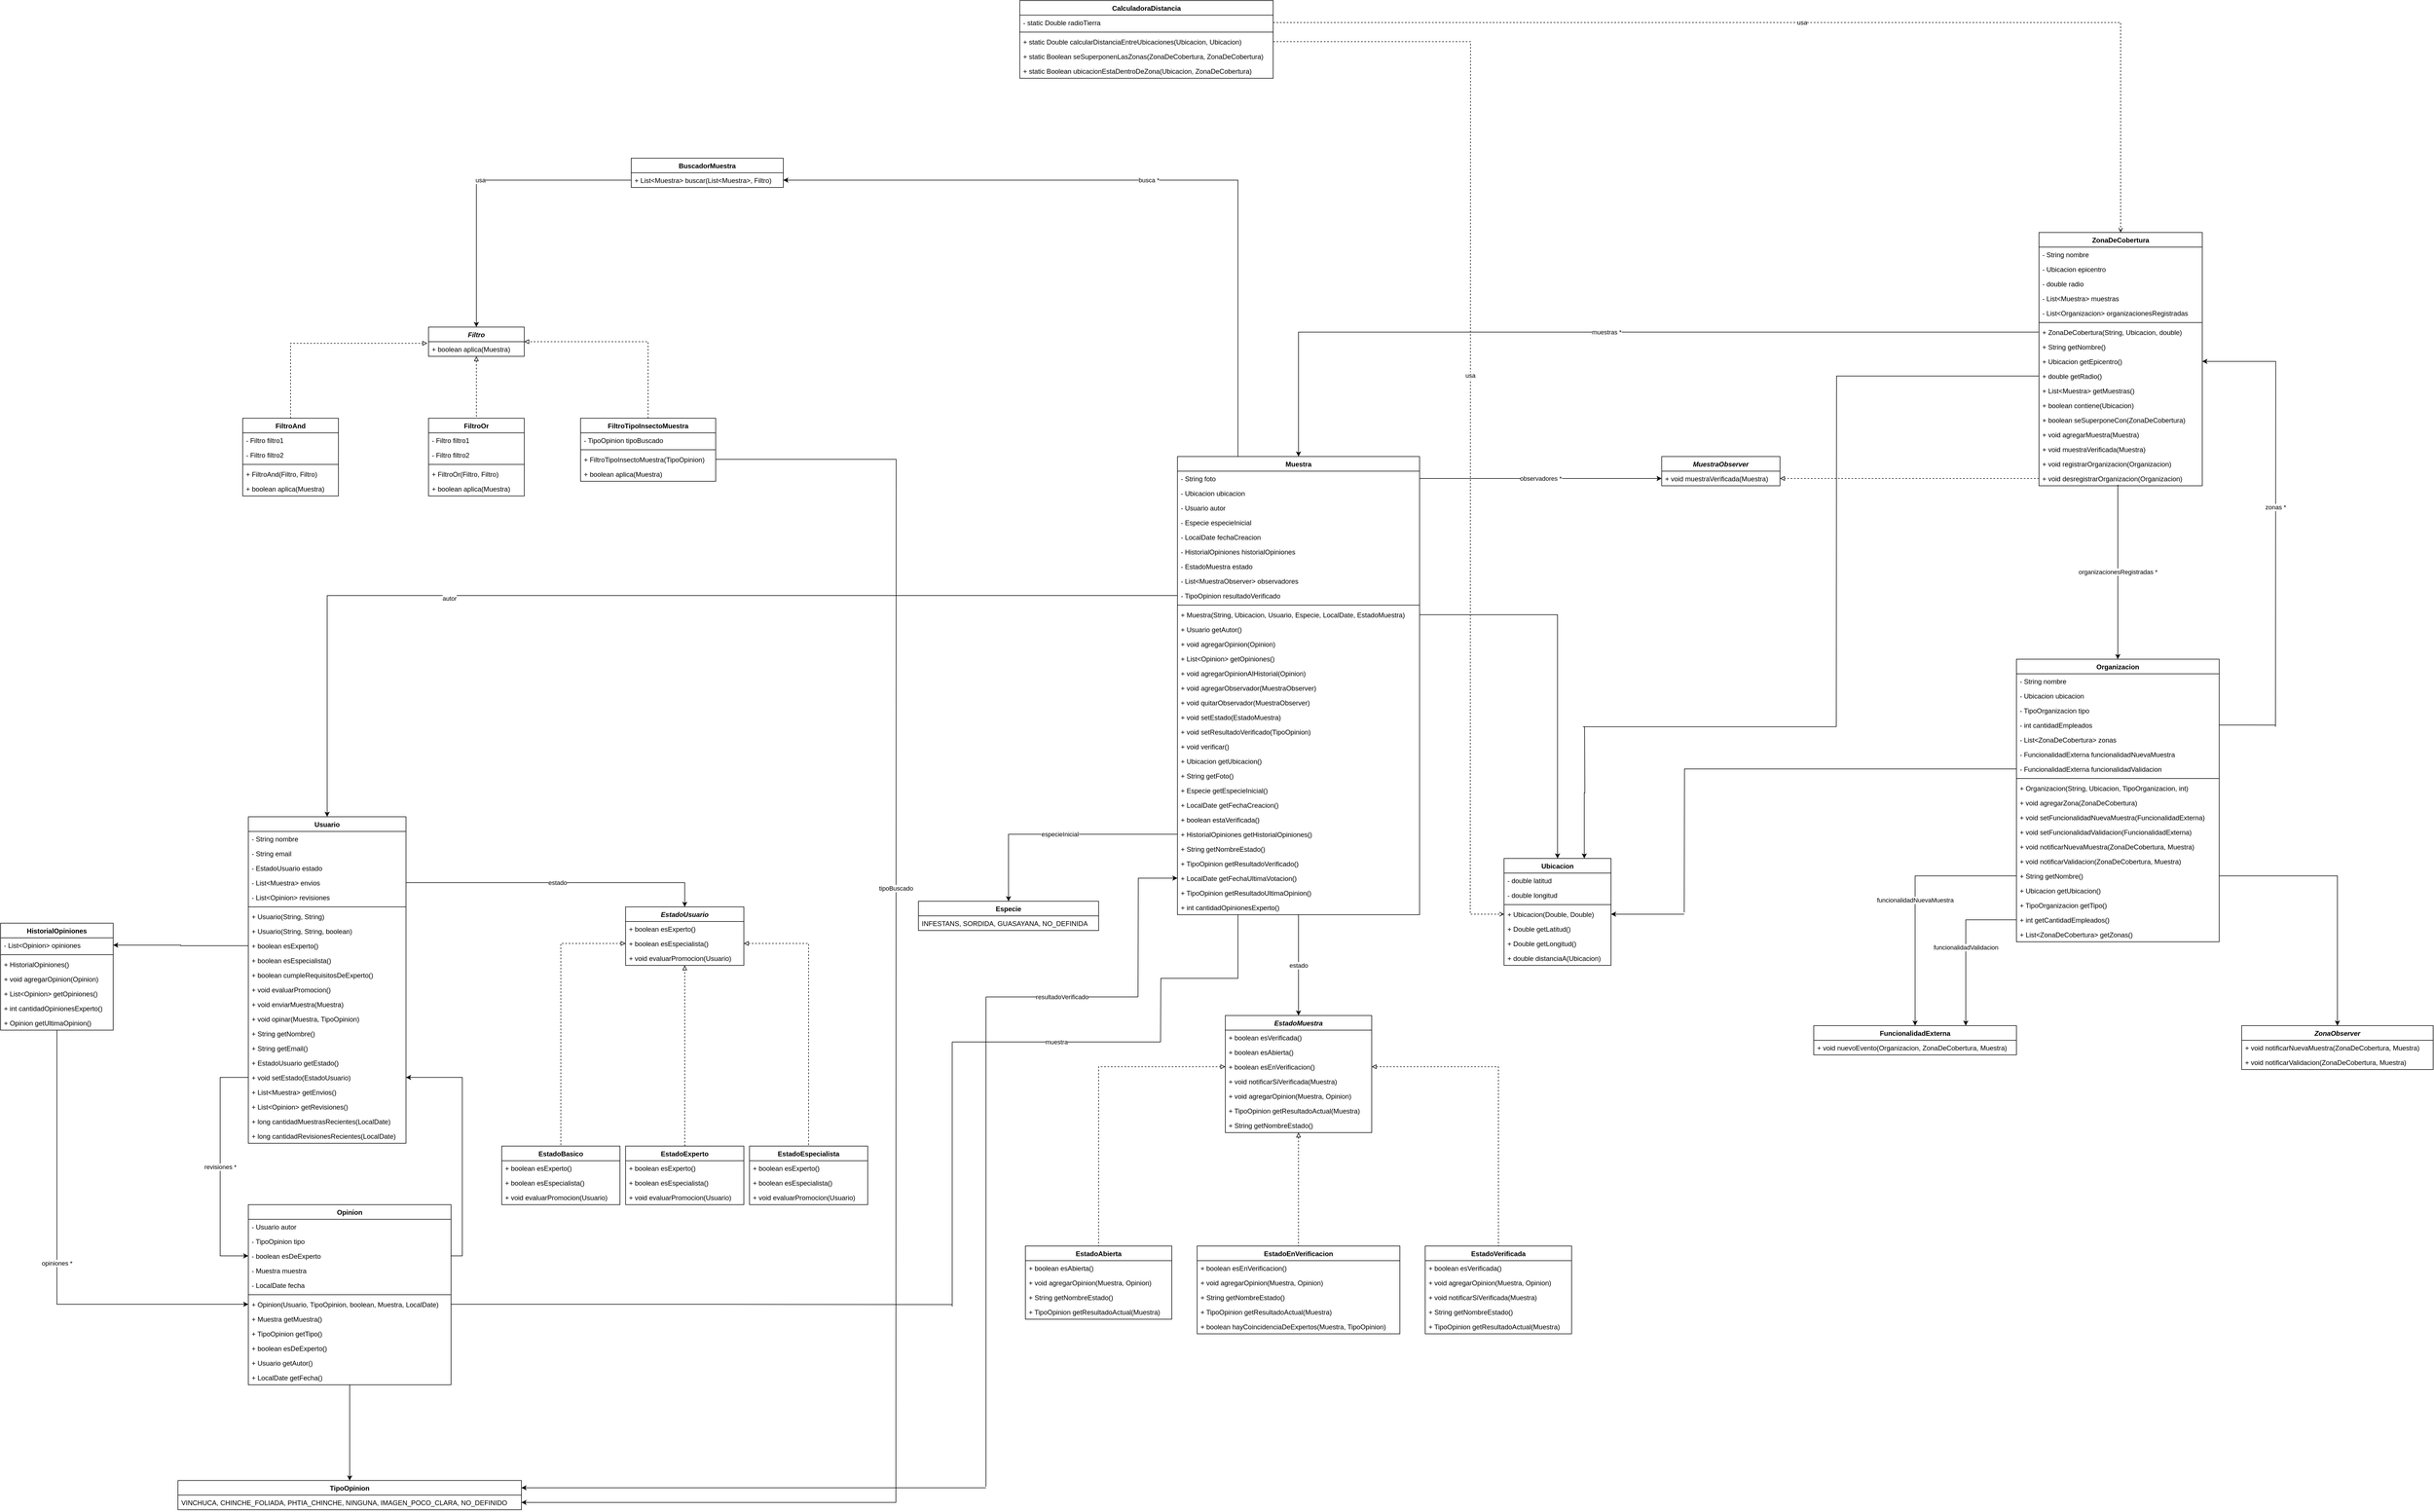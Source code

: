 <mxfile version="27.1.4">
  <diagram name="Página-1" id="F2UJ6853SAW7tfomUit3">
    <mxGraphModel dx="4239" dy="1097" grid="1" gridSize="10" guides="1" tooltips="1" connect="1" arrows="1" fold="1" page="1" pageScale="1" pageWidth="1169" pageHeight="1654" math="0" shadow="0">
      <root>
        <mxCell id="0" />
        <mxCell id="1" parent="0" />
        <mxCell id="7A8Va4b6gNFC_HV1zoVn-414" value="estado" style="edgeStyle=orthogonalEdgeStyle;rounded=0;orthogonalLoop=1;jettySize=auto;html=1;exitX=0.5;exitY=1;exitDx=0;exitDy=0;entryX=0.5;entryY=0;entryDx=0;entryDy=0;" edge="1" parent="1" source="7A8Va4b6gNFC_HV1zoVn-184" target="7A8Va4b6gNFC_HV1zoVn-243">
          <mxGeometry x="0.006" relative="1" as="geometry">
            <mxPoint as="offset" />
          </mxGeometry>
        </mxCell>
        <mxCell id="7A8Va4b6gNFC_HV1zoVn-424" value="busca *" style="edgeStyle=orthogonalEdgeStyle;rounded=0;orthogonalLoop=1;jettySize=auto;html=1;exitX=0.25;exitY=0;exitDx=0;exitDy=0;entryX=1;entryY=0.5;entryDx=0;entryDy=0;" edge="1" parent="1" source="7A8Va4b6gNFC_HV1zoVn-184" target="7A8Va4b6gNFC_HV1zoVn-336">
          <mxGeometry x="0.001" relative="1" as="geometry">
            <mxPoint as="offset" />
          </mxGeometry>
        </mxCell>
        <mxCell id="7A8Va4b6gNFC_HV1zoVn-439" style="edgeStyle=orthogonalEdgeStyle;rounded=0;orthogonalLoop=1;jettySize=auto;html=1;exitX=0.25;exitY=1;exitDx=0;exitDy=0;endArrow=none;startFill=0;" edge="1" parent="1" source="7A8Va4b6gNFC_HV1zoVn-184">
          <mxGeometry relative="1" as="geometry">
            <mxPoint x="-130" y="2160" as="targetPoint" />
          </mxGeometry>
        </mxCell>
        <mxCell id="7A8Va4b6gNFC_HV1zoVn-184" value="Muestra" style="swimlane;fontStyle=1;childLayout=stackLayout;horizontal=1;startSize=26;horizontalStack=0;resizeParent=1;resizeParentMax=0;resizeLast=0;collapsible=1;marginBottom=0;" vertex="1" parent="1">
          <mxGeometry x="-100" y="1120" width="430" height="814" as="geometry" />
        </mxCell>
        <mxCell id="7A8Va4b6gNFC_HV1zoVn-185" value="- String foto" style="text;strokeColor=none;fillColor=none;align=left;verticalAlign=top;spacingLeft=4;spacingRight=4;overflow=hidden;rotatable=0;points=[[0,0.5],[1,0.5]];portConstraint=eastwest;" vertex="1" parent="7A8Va4b6gNFC_HV1zoVn-184">
          <mxGeometry y="26" width="430" height="26" as="geometry" />
        </mxCell>
        <mxCell id="7A8Va4b6gNFC_HV1zoVn-186" value="- Ubicacion ubicacion" style="text;strokeColor=none;fillColor=none;align=left;verticalAlign=top;spacingLeft=4;spacingRight=4;overflow=hidden;rotatable=0;points=[[0,0.5],[1,0.5]];portConstraint=eastwest;" vertex="1" parent="7A8Va4b6gNFC_HV1zoVn-184">
          <mxGeometry y="52" width="430" height="26" as="geometry" />
        </mxCell>
        <mxCell id="7A8Va4b6gNFC_HV1zoVn-187" value="- Usuario autor" style="text;strokeColor=none;fillColor=none;align=left;verticalAlign=top;spacingLeft=4;spacingRight=4;overflow=hidden;rotatable=0;points=[[0,0.5],[1,0.5]];portConstraint=eastwest;" vertex="1" parent="7A8Va4b6gNFC_HV1zoVn-184">
          <mxGeometry y="78" width="430" height="26" as="geometry" />
        </mxCell>
        <mxCell id="7A8Va4b6gNFC_HV1zoVn-188" value="- Especie especieInicial" style="text;strokeColor=none;fillColor=none;align=left;verticalAlign=top;spacingLeft=4;spacingRight=4;overflow=hidden;rotatable=0;points=[[0,0.5],[1,0.5]];portConstraint=eastwest;" vertex="1" parent="7A8Va4b6gNFC_HV1zoVn-184">
          <mxGeometry y="104" width="430" height="26" as="geometry" />
        </mxCell>
        <mxCell id="7A8Va4b6gNFC_HV1zoVn-189" value="- LocalDate fechaCreacion" style="text;strokeColor=none;fillColor=none;align=left;verticalAlign=top;spacingLeft=4;spacingRight=4;overflow=hidden;rotatable=0;points=[[0,0.5],[1,0.5]];portConstraint=eastwest;" vertex="1" parent="7A8Va4b6gNFC_HV1zoVn-184">
          <mxGeometry y="130" width="430" height="26" as="geometry" />
        </mxCell>
        <mxCell id="7A8Va4b6gNFC_HV1zoVn-190" value="- HistorialOpiniones historialOpiniones" style="text;strokeColor=none;fillColor=none;align=left;verticalAlign=top;spacingLeft=4;spacingRight=4;overflow=hidden;rotatable=0;points=[[0,0.5],[1,0.5]];portConstraint=eastwest;" vertex="1" parent="7A8Va4b6gNFC_HV1zoVn-184">
          <mxGeometry y="156" width="430" height="26" as="geometry" />
        </mxCell>
        <mxCell id="7A8Va4b6gNFC_HV1zoVn-191" value="- EstadoMuestra estado" style="text;strokeColor=none;fillColor=none;align=left;verticalAlign=top;spacingLeft=4;spacingRight=4;overflow=hidden;rotatable=0;points=[[0,0.5],[1,0.5]];portConstraint=eastwest;" vertex="1" parent="7A8Va4b6gNFC_HV1zoVn-184">
          <mxGeometry y="182" width="430" height="26" as="geometry" />
        </mxCell>
        <mxCell id="7A8Va4b6gNFC_HV1zoVn-192" value="- List&lt;MuestraObserver&gt; observadores" style="text;strokeColor=none;fillColor=none;align=left;verticalAlign=top;spacingLeft=4;spacingRight=4;overflow=hidden;rotatable=0;points=[[0,0.5],[1,0.5]];portConstraint=eastwest;" vertex="1" parent="7A8Va4b6gNFC_HV1zoVn-184">
          <mxGeometry y="208" width="430" height="26" as="geometry" />
        </mxCell>
        <mxCell id="7A8Va4b6gNFC_HV1zoVn-193" value="- TipoOpinion resultadoVerificado" style="text;strokeColor=none;fillColor=none;align=left;verticalAlign=top;spacingLeft=4;spacingRight=4;overflow=hidden;rotatable=0;points=[[0,0.5],[1,0.5]];portConstraint=eastwest;" vertex="1" parent="7A8Va4b6gNFC_HV1zoVn-184">
          <mxGeometry y="234" width="430" height="26" as="geometry" />
        </mxCell>
        <mxCell id="7A8Va4b6gNFC_HV1zoVn-194" value="" style="line;strokeWidth=1;fillColor=none;align=left;verticalAlign=middle;spacingTop=-1;spacingLeft=3;spacingRight=3;rotatable=0;labelPosition=right;points=[];portConstraint=eastwest;" vertex="1" parent="7A8Va4b6gNFC_HV1zoVn-184">
          <mxGeometry y="260" width="430" height="8" as="geometry" />
        </mxCell>
        <mxCell id="7A8Va4b6gNFC_HV1zoVn-195" value="+ Muestra(String, Ubicacion, Usuario, Especie, LocalDate, EstadoMuestra)" style="text;strokeColor=none;fillColor=none;align=left;verticalAlign=top;spacingLeft=4;spacingRight=4;overflow=hidden;rotatable=0;points=[[0,0.5],[1,0.5]];portConstraint=eastwest;" vertex="1" parent="7A8Va4b6gNFC_HV1zoVn-184">
          <mxGeometry y="268" width="430" height="26" as="geometry" />
        </mxCell>
        <mxCell id="7A8Va4b6gNFC_HV1zoVn-196" value="+ Usuario getAutor()" style="text;strokeColor=none;fillColor=none;align=left;verticalAlign=top;spacingLeft=4;spacingRight=4;overflow=hidden;rotatable=0;points=[[0,0.5],[1,0.5]];portConstraint=eastwest;" vertex="1" parent="7A8Va4b6gNFC_HV1zoVn-184">
          <mxGeometry y="294" width="430" height="26" as="geometry" />
        </mxCell>
        <mxCell id="7A8Va4b6gNFC_HV1zoVn-197" value="+ void agregarOpinion(Opinion)" style="text;strokeColor=none;fillColor=none;align=left;verticalAlign=top;spacingLeft=4;spacingRight=4;overflow=hidden;rotatable=0;points=[[0,0.5],[1,0.5]];portConstraint=eastwest;" vertex="1" parent="7A8Va4b6gNFC_HV1zoVn-184">
          <mxGeometry y="320" width="430" height="26" as="geometry" />
        </mxCell>
        <mxCell id="7A8Va4b6gNFC_HV1zoVn-198" value="+ List&lt;Opinion&gt; getOpiniones()" style="text;strokeColor=none;fillColor=none;align=left;verticalAlign=top;spacingLeft=4;spacingRight=4;overflow=hidden;rotatable=0;points=[[0,0.5],[1,0.5]];portConstraint=eastwest;" vertex="1" parent="7A8Va4b6gNFC_HV1zoVn-184">
          <mxGeometry y="346" width="430" height="26" as="geometry" />
        </mxCell>
        <mxCell id="7A8Va4b6gNFC_HV1zoVn-199" value="+ void agregarOpinionAlHistorial(Opinion)" style="text;strokeColor=none;fillColor=none;align=left;verticalAlign=top;spacingLeft=4;spacingRight=4;overflow=hidden;rotatable=0;points=[[0,0.5],[1,0.5]];portConstraint=eastwest;" vertex="1" parent="7A8Va4b6gNFC_HV1zoVn-184">
          <mxGeometry y="372" width="430" height="26" as="geometry" />
        </mxCell>
        <mxCell id="7A8Va4b6gNFC_HV1zoVn-200" value="+ void agregarObservador(MuestraObserver)" style="text;strokeColor=none;fillColor=none;align=left;verticalAlign=top;spacingLeft=4;spacingRight=4;overflow=hidden;rotatable=0;points=[[0,0.5],[1,0.5]];portConstraint=eastwest;" vertex="1" parent="7A8Va4b6gNFC_HV1zoVn-184">
          <mxGeometry y="398" width="430" height="26" as="geometry" />
        </mxCell>
        <mxCell id="7A8Va4b6gNFC_HV1zoVn-201" value="+ void quitarObservador(MuestraObserver)" style="text;strokeColor=none;fillColor=none;align=left;verticalAlign=top;spacingLeft=4;spacingRight=4;overflow=hidden;rotatable=0;points=[[0,0.5],[1,0.5]];portConstraint=eastwest;" vertex="1" parent="7A8Va4b6gNFC_HV1zoVn-184">
          <mxGeometry y="424" width="430" height="26" as="geometry" />
        </mxCell>
        <mxCell id="7A8Va4b6gNFC_HV1zoVn-202" value="+ void setEstado(EstadoMuestra)" style="text;strokeColor=none;fillColor=none;align=left;verticalAlign=top;spacingLeft=4;spacingRight=4;overflow=hidden;rotatable=0;points=[[0,0.5],[1,0.5]];portConstraint=eastwest;" vertex="1" parent="7A8Va4b6gNFC_HV1zoVn-184">
          <mxGeometry y="450" width="430" height="26" as="geometry" />
        </mxCell>
        <mxCell id="7A8Va4b6gNFC_HV1zoVn-203" value="+ void setResultadoVerificado(TipoOpinion)" style="text;strokeColor=none;fillColor=none;align=left;verticalAlign=top;spacingLeft=4;spacingRight=4;overflow=hidden;rotatable=0;points=[[0,0.5],[1,0.5]];portConstraint=eastwest;" vertex="1" parent="7A8Va4b6gNFC_HV1zoVn-184">
          <mxGeometry y="476" width="430" height="26" as="geometry" />
        </mxCell>
        <mxCell id="7A8Va4b6gNFC_HV1zoVn-204" value="+ void verificar()" style="text;strokeColor=none;fillColor=none;align=left;verticalAlign=top;spacingLeft=4;spacingRight=4;overflow=hidden;rotatable=0;points=[[0,0.5],[1,0.5]];portConstraint=eastwest;" vertex="1" parent="7A8Va4b6gNFC_HV1zoVn-184">
          <mxGeometry y="502" width="430" height="26" as="geometry" />
        </mxCell>
        <mxCell id="7A8Va4b6gNFC_HV1zoVn-205" value="+ Ubicacion getUbicacion()" style="text;strokeColor=none;fillColor=none;align=left;verticalAlign=top;spacingLeft=4;spacingRight=4;overflow=hidden;rotatable=0;points=[[0,0.5],[1,0.5]];portConstraint=eastwest;" vertex="1" parent="7A8Va4b6gNFC_HV1zoVn-184">
          <mxGeometry y="528" width="430" height="26" as="geometry" />
        </mxCell>
        <mxCell id="7A8Va4b6gNFC_HV1zoVn-206" value="+ String getFoto()" style="text;strokeColor=none;fillColor=none;align=left;verticalAlign=top;spacingLeft=4;spacingRight=4;overflow=hidden;rotatable=0;points=[[0,0.5],[1,0.5]];portConstraint=eastwest;" vertex="1" parent="7A8Va4b6gNFC_HV1zoVn-184">
          <mxGeometry y="554" width="430" height="26" as="geometry" />
        </mxCell>
        <mxCell id="7A8Va4b6gNFC_HV1zoVn-207" value="+ Especie getEspecieInicial()" style="text;strokeColor=none;fillColor=none;align=left;verticalAlign=top;spacingLeft=4;spacingRight=4;overflow=hidden;rotatable=0;points=[[0,0.5],[1,0.5]];portConstraint=eastwest;" vertex="1" parent="7A8Va4b6gNFC_HV1zoVn-184">
          <mxGeometry y="580" width="430" height="26" as="geometry" />
        </mxCell>
        <mxCell id="7A8Va4b6gNFC_HV1zoVn-208" value="+ LocalDate getFechaCreacion()" style="text;strokeColor=none;fillColor=none;align=left;verticalAlign=top;spacingLeft=4;spacingRight=4;overflow=hidden;rotatable=0;points=[[0,0.5],[1,0.5]];portConstraint=eastwest;" vertex="1" parent="7A8Va4b6gNFC_HV1zoVn-184">
          <mxGeometry y="606" width="430" height="26" as="geometry" />
        </mxCell>
        <mxCell id="7A8Va4b6gNFC_HV1zoVn-209" value="+ boolean estaVerificada()" style="text;strokeColor=none;fillColor=none;align=left;verticalAlign=top;spacingLeft=4;spacingRight=4;overflow=hidden;rotatable=0;points=[[0,0.5],[1,0.5]];portConstraint=eastwest;" vertex="1" parent="7A8Va4b6gNFC_HV1zoVn-184">
          <mxGeometry y="632" width="430" height="26" as="geometry" />
        </mxCell>
        <mxCell id="7A8Va4b6gNFC_HV1zoVn-210" value="+ HistorialOpiniones getHistorialOpiniones()" style="text;strokeColor=none;fillColor=none;align=left;verticalAlign=top;spacingLeft=4;spacingRight=4;overflow=hidden;rotatable=0;points=[[0,0.5],[1,0.5]];portConstraint=eastwest;" vertex="1" parent="7A8Va4b6gNFC_HV1zoVn-184">
          <mxGeometry y="658" width="430" height="26" as="geometry" />
        </mxCell>
        <mxCell id="7A8Va4b6gNFC_HV1zoVn-211" value="+ String getNombreEstado()" style="text;strokeColor=none;fillColor=none;align=left;verticalAlign=top;spacingLeft=4;spacingRight=4;overflow=hidden;rotatable=0;points=[[0,0.5],[1,0.5]];portConstraint=eastwest;" vertex="1" parent="7A8Va4b6gNFC_HV1zoVn-184">
          <mxGeometry y="684" width="430" height="26" as="geometry" />
        </mxCell>
        <mxCell id="7A8Va4b6gNFC_HV1zoVn-212" value="+ TipoOpinion getResultadoVerificado()" style="text;strokeColor=none;fillColor=none;align=left;verticalAlign=top;spacingLeft=4;spacingRight=4;overflow=hidden;rotatable=0;points=[[0,0.5],[1,0.5]];portConstraint=eastwest;" vertex="1" parent="7A8Va4b6gNFC_HV1zoVn-184">
          <mxGeometry y="710" width="430" height="26" as="geometry" />
        </mxCell>
        <mxCell id="7A8Va4b6gNFC_HV1zoVn-434" style="edgeStyle=orthogonalEdgeStyle;rounded=0;orthogonalLoop=1;jettySize=auto;html=1;exitX=0;exitY=0.5;exitDx=0;exitDy=0;endArrow=none;startFill=1;startArrow=classic;" edge="1" parent="7A8Va4b6gNFC_HV1zoVn-184" source="7A8Va4b6gNFC_HV1zoVn-213">
          <mxGeometry relative="1" as="geometry">
            <mxPoint x="-70" y="960" as="targetPoint" />
          </mxGeometry>
        </mxCell>
        <mxCell id="7A8Va4b6gNFC_HV1zoVn-213" value="+ LocalDate getFechaUltimaVotacion()" style="text;strokeColor=none;fillColor=none;align=left;verticalAlign=top;spacingLeft=4;spacingRight=4;overflow=hidden;rotatable=0;points=[[0,0.5],[1,0.5]];portConstraint=eastwest;" vertex="1" parent="7A8Va4b6gNFC_HV1zoVn-184">
          <mxGeometry y="736" width="430" height="26" as="geometry" />
        </mxCell>
        <mxCell id="7A8Va4b6gNFC_HV1zoVn-214" value="+ TipoOpinion getResultadoUltimaOpinion()" style="text;strokeColor=none;fillColor=none;align=left;verticalAlign=top;spacingLeft=4;spacingRight=4;overflow=hidden;rotatable=0;points=[[0,0.5],[1,0.5]];portConstraint=eastwest;" vertex="1" parent="7A8Va4b6gNFC_HV1zoVn-184">
          <mxGeometry y="762" width="430" height="26" as="geometry" />
        </mxCell>
        <mxCell id="7A8Va4b6gNFC_HV1zoVn-215" value="+ int cantidadOpinionesExperto()" style="text;strokeColor=none;fillColor=none;align=left;verticalAlign=top;spacingLeft=4;spacingRight=4;overflow=hidden;rotatable=0;points=[[0,0.5],[1,0.5]];portConstraint=eastwest;" vertex="1" parent="7A8Va4b6gNFC_HV1zoVn-184">
          <mxGeometry y="788" width="430" height="26" as="geometry" />
        </mxCell>
        <mxCell id="7A8Va4b6gNFC_HV1zoVn-419" style="edgeStyle=orthogonalEdgeStyle;rounded=0;orthogonalLoop=1;jettySize=auto;html=1;exitX=0.5;exitY=1;exitDx=0;exitDy=0;entryX=0.5;entryY=0;entryDx=0;entryDy=0;" edge="1" parent="1" source="7A8Va4b6gNFC_HV1zoVn-216" target="7A8Va4b6gNFC_HV1zoVn-239">
          <mxGeometry relative="1" as="geometry">
            <mxPoint x="-1569.952" y="2890" as="targetPoint" />
          </mxGeometry>
        </mxCell>
        <mxCell id="7A8Va4b6gNFC_HV1zoVn-216" value="Opinion" style="swimlane;fontStyle=1;childLayout=stackLayout;horizontal=1;startSize=26;horizontalStack=0;resizeParent=1;resizeParentMax=0;resizeLast=0;collapsible=1;marginBottom=0;" vertex="1" parent="1">
          <mxGeometry x="-1750" y="2449" width="360" height="320" as="geometry" />
        </mxCell>
        <mxCell id="7A8Va4b6gNFC_HV1zoVn-217" value="- Usuario autor" style="text;strokeColor=none;fillColor=none;align=left;verticalAlign=top;spacingLeft=4;spacingRight=4;overflow=hidden;rotatable=0;points=[[0,0.5],[1,0.5]];portConstraint=eastwest;" vertex="1" parent="7A8Va4b6gNFC_HV1zoVn-216">
          <mxGeometry y="26" width="360" height="26" as="geometry" />
        </mxCell>
        <mxCell id="7A8Va4b6gNFC_HV1zoVn-218" value="- TipoOpinion tipo" style="text;strokeColor=none;fillColor=none;align=left;verticalAlign=top;spacingLeft=4;spacingRight=4;overflow=hidden;rotatable=0;points=[[0,0.5],[1,0.5]];portConstraint=eastwest;" vertex="1" parent="7A8Va4b6gNFC_HV1zoVn-216">
          <mxGeometry y="52" width="360" height="26" as="geometry" />
        </mxCell>
        <mxCell id="7A8Va4b6gNFC_HV1zoVn-219" value="- boolean esDeExperto" style="text;strokeColor=none;fillColor=none;align=left;verticalAlign=top;spacingLeft=4;spacingRight=4;overflow=hidden;rotatable=0;points=[[0,0.5],[1,0.5]];portConstraint=eastwest;" vertex="1" parent="7A8Va4b6gNFC_HV1zoVn-216">
          <mxGeometry y="78" width="360" height="26" as="geometry" />
        </mxCell>
        <mxCell id="7A8Va4b6gNFC_HV1zoVn-220" value="- Muestra muestra" style="text;strokeColor=none;fillColor=none;align=left;verticalAlign=top;spacingLeft=4;spacingRight=4;overflow=hidden;rotatable=0;points=[[0,0.5],[1,0.5]];portConstraint=eastwest;" vertex="1" parent="7A8Va4b6gNFC_HV1zoVn-216">
          <mxGeometry y="104" width="360" height="26" as="geometry" />
        </mxCell>
        <mxCell id="7A8Va4b6gNFC_HV1zoVn-221" value="- LocalDate fecha" style="text;strokeColor=none;fillColor=none;align=left;verticalAlign=top;spacingLeft=4;spacingRight=4;overflow=hidden;rotatable=0;points=[[0,0.5],[1,0.5]];portConstraint=eastwest;" vertex="1" parent="7A8Va4b6gNFC_HV1zoVn-216">
          <mxGeometry y="130" width="360" height="26" as="geometry" />
        </mxCell>
        <mxCell id="7A8Va4b6gNFC_HV1zoVn-222" value="" style="line;strokeWidth=1;fillColor=none;align=left;verticalAlign=middle;spacingTop=-1;spacingLeft=3;spacingRight=3;rotatable=0;labelPosition=right;points=[];portConstraint=eastwest;" vertex="1" parent="7A8Va4b6gNFC_HV1zoVn-216">
          <mxGeometry y="156" width="360" height="8" as="geometry" />
        </mxCell>
        <mxCell id="7A8Va4b6gNFC_HV1zoVn-438" style="edgeStyle=orthogonalEdgeStyle;rounded=0;orthogonalLoop=1;jettySize=auto;html=1;exitX=1;exitY=0.5;exitDx=0;exitDy=0;endArrow=none;startFill=0;" edge="1" parent="7A8Va4b6gNFC_HV1zoVn-216" source="7A8Va4b6gNFC_HV1zoVn-223">
          <mxGeometry relative="1" as="geometry">
            <mxPoint x="1250" y="177.556" as="targetPoint" />
            <Array as="points">
              <mxPoint x="805" y="177" />
            </Array>
          </mxGeometry>
        </mxCell>
        <mxCell id="7A8Va4b6gNFC_HV1zoVn-223" value="+ Opinion(Usuario, TipoOpinion, boolean, Muestra, LocalDate)" style="text;strokeColor=none;fillColor=none;align=left;verticalAlign=top;spacingLeft=4;spacingRight=4;overflow=hidden;rotatable=0;points=[[0,0.5],[1,0.5]];portConstraint=eastwest;" vertex="1" parent="7A8Va4b6gNFC_HV1zoVn-216">
          <mxGeometry y="164" width="360" height="26" as="geometry" />
        </mxCell>
        <mxCell id="7A8Va4b6gNFC_HV1zoVn-224" value="+ Muestra getMuestra()" style="text;strokeColor=none;fillColor=none;align=left;verticalAlign=top;spacingLeft=4;spacingRight=4;overflow=hidden;rotatable=0;points=[[0,0.5],[1,0.5]];portConstraint=eastwest;" vertex="1" parent="7A8Va4b6gNFC_HV1zoVn-216">
          <mxGeometry y="190" width="360" height="26" as="geometry" />
        </mxCell>
        <mxCell id="7A8Va4b6gNFC_HV1zoVn-225" value="+ TipoOpinion getTipo()" style="text;strokeColor=none;fillColor=none;align=left;verticalAlign=top;spacingLeft=4;spacingRight=4;overflow=hidden;rotatable=0;points=[[0,0.5],[1,0.5]];portConstraint=eastwest;" vertex="1" parent="7A8Va4b6gNFC_HV1zoVn-216">
          <mxGeometry y="216" width="360" height="26" as="geometry" />
        </mxCell>
        <mxCell id="7A8Va4b6gNFC_HV1zoVn-226" value="+ boolean esDeExperto()" style="text;strokeColor=none;fillColor=none;align=left;verticalAlign=top;spacingLeft=4;spacingRight=4;overflow=hidden;rotatable=0;points=[[0,0.5],[1,0.5]];portConstraint=eastwest;" vertex="1" parent="7A8Va4b6gNFC_HV1zoVn-216">
          <mxGeometry y="242" width="360" height="26" as="geometry" />
        </mxCell>
        <mxCell id="7A8Va4b6gNFC_HV1zoVn-227" value="+ Usuario getAutor()" style="text;strokeColor=none;fillColor=none;align=left;verticalAlign=top;spacingLeft=4;spacingRight=4;overflow=hidden;rotatable=0;points=[[0,0.5],[1,0.5]];portConstraint=eastwest;" vertex="1" parent="7A8Va4b6gNFC_HV1zoVn-216">
          <mxGeometry y="268" width="360" height="26" as="geometry" />
        </mxCell>
        <mxCell id="7A8Va4b6gNFC_HV1zoVn-228" value="+ LocalDate getFecha()" style="text;strokeColor=none;fillColor=none;align=left;verticalAlign=top;spacingLeft=4;spacingRight=4;overflow=hidden;rotatable=0;points=[[0,0.5],[1,0.5]];portConstraint=eastwest;" vertex="1" parent="7A8Va4b6gNFC_HV1zoVn-216">
          <mxGeometry y="294" width="360" height="26" as="geometry" />
        </mxCell>
        <mxCell id="7A8Va4b6gNFC_HV1zoVn-401" value="opiniones *" style="edgeStyle=orthogonalEdgeStyle;rounded=0;orthogonalLoop=1;jettySize=auto;html=1;entryX=0;entryY=0.5;entryDx=0;entryDy=0;" edge="1" parent="1" source="7A8Va4b6gNFC_HV1zoVn-229" target="7A8Va4b6gNFC_HV1zoVn-223">
          <mxGeometry relative="1" as="geometry">
            <mxPoint x="-2090" y="2249" as="targetPoint" />
          </mxGeometry>
        </mxCell>
        <mxCell id="7A8Va4b6gNFC_HV1zoVn-229" value="HistorialOpiniones" style="swimlane;fontStyle=1;childLayout=stackLayout;horizontal=1;startSize=26;horizontalStack=0;resizeParent=1;resizeParentMax=0;resizeLast=0;collapsible=1;marginBottom=0;" vertex="1" parent="1">
          <mxGeometry x="-2190" y="1949" width="200" height="190" as="geometry" />
        </mxCell>
        <mxCell id="7A8Va4b6gNFC_HV1zoVn-230" value="- List&lt;Opinion&gt; opiniones" style="text;strokeColor=none;fillColor=none;align=left;verticalAlign=top;spacingLeft=4;spacingRight=4;overflow=hidden;rotatable=0;points=[[0,0.5],[1,0.5]];portConstraint=eastwest;" vertex="1" parent="7A8Va4b6gNFC_HV1zoVn-229">
          <mxGeometry y="26" width="200" height="26" as="geometry" />
        </mxCell>
        <mxCell id="7A8Va4b6gNFC_HV1zoVn-231" value="" style="line;strokeWidth=1;fillColor=none;align=left;verticalAlign=middle;spacingTop=-1;spacingLeft=3;spacingRight=3;rotatable=0;labelPosition=right;points=[];portConstraint=eastwest;" vertex="1" parent="7A8Va4b6gNFC_HV1zoVn-229">
          <mxGeometry y="52" width="200" height="8" as="geometry" />
        </mxCell>
        <mxCell id="7A8Va4b6gNFC_HV1zoVn-232" value="+ HistorialOpiniones()" style="text;strokeColor=none;fillColor=none;align=left;verticalAlign=top;spacingLeft=4;spacingRight=4;overflow=hidden;rotatable=0;points=[[0,0.5],[1,0.5]];portConstraint=eastwest;" vertex="1" parent="7A8Va4b6gNFC_HV1zoVn-229">
          <mxGeometry y="60" width="200" height="26" as="geometry" />
        </mxCell>
        <mxCell id="7A8Va4b6gNFC_HV1zoVn-233" value="+ void agregarOpinion(Opinion)" style="text;strokeColor=none;fillColor=none;align=left;verticalAlign=top;spacingLeft=4;spacingRight=4;overflow=hidden;rotatable=0;points=[[0,0.5],[1,0.5]];portConstraint=eastwest;" vertex="1" parent="7A8Va4b6gNFC_HV1zoVn-229">
          <mxGeometry y="86" width="200" height="26" as="geometry" />
        </mxCell>
        <mxCell id="7A8Va4b6gNFC_HV1zoVn-234" value="+ List&lt;Opinion&gt; getOpiniones()" style="text;strokeColor=none;fillColor=none;align=left;verticalAlign=top;spacingLeft=4;spacingRight=4;overflow=hidden;rotatable=0;points=[[0,0.5],[1,0.5]];portConstraint=eastwest;" vertex="1" parent="7A8Va4b6gNFC_HV1zoVn-229">
          <mxGeometry y="112" width="200" height="26" as="geometry" />
        </mxCell>
        <mxCell id="7A8Va4b6gNFC_HV1zoVn-235" value="+ int cantidadOpinionesExperto()" style="text;strokeColor=none;fillColor=none;align=left;verticalAlign=top;spacingLeft=4;spacingRight=4;overflow=hidden;rotatable=0;points=[[0,0.5],[1,0.5]];portConstraint=eastwest;" vertex="1" parent="7A8Va4b6gNFC_HV1zoVn-229">
          <mxGeometry y="138" width="200" height="26" as="geometry" />
        </mxCell>
        <mxCell id="7A8Va4b6gNFC_HV1zoVn-236" value="+ Opinion getUltimaOpinion()" style="text;strokeColor=none;fillColor=none;align=left;verticalAlign=top;spacingLeft=4;spacingRight=4;overflow=hidden;rotatable=0;points=[[0,0.5],[1,0.5]];portConstraint=eastwest;" vertex="1" parent="7A8Va4b6gNFC_HV1zoVn-229">
          <mxGeometry y="164" width="200" height="26" as="geometry" />
        </mxCell>
        <mxCell id="7A8Va4b6gNFC_HV1zoVn-237" value="MuestraObserver" style="swimlane;fontStyle=3;childLayout=stackLayout;horizontal=1;startSize=26;horizontalStack=0;resizeParent=1;resizeParentMax=0;resizeLast=0;collapsible=1;marginBottom=0;" vertex="1" parent="1">
          <mxGeometry x="760" y="1120" width="210" height="52" as="geometry" />
        </mxCell>
        <mxCell id="7A8Va4b6gNFC_HV1zoVn-238" value="+ void muestraVerificada(Muestra)" style="text;strokeColor=none;fillColor=none;align=left;verticalAlign=top;spacingLeft=4;spacingRight=4;overflow=hidden;rotatable=0;points=[[0,0.5],[1,0.5]];portConstraint=eastwest;" vertex="1" parent="7A8Va4b6gNFC_HV1zoVn-237">
          <mxGeometry y="26" width="210" height="26" as="geometry" />
        </mxCell>
        <mxCell id="7A8Va4b6gNFC_HV1zoVn-435" style="edgeStyle=orthogonalEdgeStyle;rounded=0;orthogonalLoop=1;jettySize=auto;html=1;exitX=1;exitY=0.25;exitDx=0;exitDy=0;endArrow=none;startFill=1;endFill=1;startArrow=classic;" edge="1" parent="1" source="7A8Va4b6gNFC_HV1zoVn-239">
          <mxGeometry relative="1" as="geometry">
            <mxPoint x="-440" y="2952" as="targetPoint" />
          </mxGeometry>
        </mxCell>
        <mxCell id="7A8Va4b6gNFC_HV1zoVn-239" value="TipoOpinion" style="swimlane;fontStyle=1;childLayout=stackLayout;horizontal=1;startSize=26;horizontalStack=0;resizeParent=1;resizeParentMax=0;resizeLast=0;collapsible=1;marginBottom=0;" vertex="1" parent="1">
          <mxGeometry x="-1875" y="2939" width="610" height="52" as="geometry" />
        </mxCell>
        <mxCell id="7A8Va4b6gNFC_HV1zoVn-432" style="edgeStyle=orthogonalEdgeStyle;rounded=0;orthogonalLoop=1;jettySize=auto;html=1;exitX=1;exitY=0.5;exitDx=0;exitDy=0;endArrow=none;startFill=1;endFill=1;startArrow=classic;" edge="1" parent="7A8Va4b6gNFC_HV1zoVn-239" source="7A8Va4b6gNFC_HV1zoVn-240">
          <mxGeometry relative="1" as="geometry">
            <mxPoint x="1275" y="21" as="targetPoint" />
            <Array as="points">
              <mxPoint x="1275" y="39" />
            </Array>
          </mxGeometry>
        </mxCell>
        <mxCell id="7A8Va4b6gNFC_HV1zoVn-240" value="VINCHUCA, CHINCHE_FOLIADA, PHTIA_CHINCHE, NINGUNA, IMAGEN_POCO_CLARA, NO_DEFINIDO" style="text;strokeColor=none;fillColor=none;align=left;verticalAlign=top;spacingLeft=4;spacingRight=4;overflow=hidden;rotatable=0;points=[[0,0.5],[1,0.5]];portConstraint=eastwest;" vertex="1" parent="7A8Va4b6gNFC_HV1zoVn-239">
          <mxGeometry y="26" width="610" height="26" as="geometry" />
        </mxCell>
        <mxCell id="7A8Va4b6gNFC_HV1zoVn-241" value="Especie" style="swimlane;fontStyle=1;childLayout=stackLayout;horizontal=1;startSize=26;horizontalStack=0;resizeParent=1;resizeParentMax=0;resizeLast=0;collapsible=1;marginBottom=0;" vertex="1" parent="1">
          <mxGeometry x="-560" y="1910" width="320" height="52" as="geometry" />
        </mxCell>
        <mxCell id="7A8Va4b6gNFC_HV1zoVn-242" value="INFESTANS, SORDIDA, GUASAYANA, NO_DEFINIDA" style="text;strokeColor=none;fillColor=none;align=left;verticalAlign=top;spacingLeft=4;spacingRight=4;overflow=hidden;rotatable=0;points=[[0,0.5],[1,0.5]];portConstraint=eastwest;" vertex="1" parent="7A8Va4b6gNFC_HV1zoVn-241">
          <mxGeometry y="26" width="320" height="26" as="geometry" />
        </mxCell>
        <mxCell id="7A8Va4b6gNFC_HV1zoVn-387" style="edgeStyle=orthogonalEdgeStyle;rounded=0;orthogonalLoop=1;jettySize=auto;html=1;exitX=0.5;exitY=1;exitDx=0;exitDy=0;entryX=0.5;entryY=0;entryDx=0;entryDy=0;dashed=1;endArrow=none;endFill=0;startArrow=block;startFill=0;" edge="1" parent="1" source="7A8Va4b6gNFC_HV1zoVn-243" target="7A8Va4b6gNFC_HV1zoVn-367">
          <mxGeometry relative="1" as="geometry" />
        </mxCell>
        <mxCell id="7A8Va4b6gNFC_HV1zoVn-243" value="EstadoMuestra" style="swimlane;fontStyle=3;childLayout=stackLayout;horizontal=1;startSize=26;horizontalStack=0;resizeParent=1;resizeParentMax=0;resizeLast=0;collapsible=1;marginBottom=0;" vertex="1" parent="1">
          <mxGeometry x="-15" y="2113" width="260" height="208" as="geometry" />
        </mxCell>
        <mxCell id="7A8Va4b6gNFC_HV1zoVn-244" value="+ boolean esVerificada()" style="text;strokeColor=none;fillColor=none;align=left;verticalAlign=top;spacingLeft=4;spacingRight=4;overflow=hidden;rotatable=0;points=[[0,0.5],[1,0.5]];portConstraint=eastwest;" vertex="1" parent="7A8Va4b6gNFC_HV1zoVn-243">
          <mxGeometry y="26" width="260" height="26" as="geometry" />
        </mxCell>
        <mxCell id="7A8Va4b6gNFC_HV1zoVn-245" value="+ boolean esAbierta()" style="text;strokeColor=none;fillColor=none;align=left;verticalAlign=top;spacingLeft=4;spacingRight=4;overflow=hidden;rotatable=0;points=[[0,0.5],[1,0.5]];portConstraint=eastwest;" vertex="1" parent="7A8Va4b6gNFC_HV1zoVn-243">
          <mxGeometry y="52" width="260" height="26" as="geometry" />
        </mxCell>
        <mxCell id="7A8Va4b6gNFC_HV1zoVn-246" value="+ boolean esEnVerificacion()" style="text;strokeColor=none;fillColor=none;align=left;verticalAlign=top;spacingLeft=4;spacingRight=4;overflow=hidden;rotatable=0;points=[[0,0.5],[1,0.5]];portConstraint=eastwest;" vertex="1" parent="7A8Va4b6gNFC_HV1zoVn-243">
          <mxGeometry y="78" width="260" height="26" as="geometry" />
        </mxCell>
        <mxCell id="7A8Va4b6gNFC_HV1zoVn-247" value="+ void notificarSiVerificada(Muestra)" style="text;strokeColor=none;fillColor=none;align=left;verticalAlign=top;spacingLeft=4;spacingRight=4;overflow=hidden;rotatable=0;points=[[0,0.5],[1,0.5]];portConstraint=eastwest;" vertex="1" parent="7A8Va4b6gNFC_HV1zoVn-243">
          <mxGeometry y="104" width="260" height="26" as="geometry" />
        </mxCell>
        <mxCell id="7A8Va4b6gNFC_HV1zoVn-248" value="+ void agregarOpinion(Muestra, Opinion)" style="text;strokeColor=none;fillColor=none;align=left;verticalAlign=top;spacingLeft=4;spacingRight=4;overflow=hidden;rotatable=0;points=[[0,0.5],[1,0.5]];portConstraint=eastwest;" vertex="1" parent="7A8Va4b6gNFC_HV1zoVn-243">
          <mxGeometry y="130" width="260" height="26" as="geometry" />
        </mxCell>
        <mxCell id="7A8Va4b6gNFC_HV1zoVn-249" value="+ TipoOpinion getResultadoActual(Muestra)" style="text;strokeColor=none;fillColor=none;align=left;verticalAlign=top;spacingLeft=4;spacingRight=4;overflow=hidden;rotatable=0;points=[[0,0.5],[1,0.5]];portConstraint=eastwest;" vertex="1" parent="7A8Va4b6gNFC_HV1zoVn-243">
          <mxGeometry y="156" width="260" height="26" as="geometry" />
        </mxCell>
        <mxCell id="7A8Va4b6gNFC_HV1zoVn-250" value="+ String getNombreEstado()" style="text;strokeColor=none;fillColor=none;align=left;verticalAlign=top;spacingLeft=4;spacingRight=4;overflow=hidden;rotatable=0;points=[[0,0.5],[1,0.5]];portConstraint=eastwest;" vertex="1" parent="7A8Va4b6gNFC_HV1zoVn-243">
          <mxGeometry y="182" width="260" height="26" as="geometry" />
        </mxCell>
        <mxCell id="7A8Va4b6gNFC_HV1zoVn-251" value="Usuario" style="swimlane;fontStyle=1;childLayout=stackLayout;horizontal=1;startSize=26;horizontalStack=0;resizeParent=1;resizeParentMax=0;resizeLast=0;collapsible=1;marginBottom=0;" vertex="1" parent="1">
          <mxGeometry x="-1750" y="1760" width="280" height="580" as="geometry" />
        </mxCell>
        <mxCell id="7A8Va4b6gNFC_HV1zoVn-252" value="- String nombre" style="text;strokeColor=none;fillColor=none;align=left;verticalAlign=top;spacingLeft=4;spacingRight=4;overflow=hidden;rotatable=0;points=[[0,0.5],[1,0.5]];portConstraint=eastwest;" vertex="1" parent="7A8Va4b6gNFC_HV1zoVn-251">
          <mxGeometry y="26" width="280" height="26" as="geometry" />
        </mxCell>
        <mxCell id="7A8Va4b6gNFC_HV1zoVn-253" value="- String email" style="text;strokeColor=none;fillColor=none;align=left;verticalAlign=top;spacingLeft=4;spacingRight=4;overflow=hidden;rotatable=0;points=[[0,0.5],[1,0.5]];portConstraint=eastwest;" vertex="1" parent="7A8Va4b6gNFC_HV1zoVn-251">
          <mxGeometry y="52" width="280" height="26" as="geometry" />
        </mxCell>
        <mxCell id="7A8Va4b6gNFC_HV1zoVn-254" value="- EstadoUsuario estado" style="text;strokeColor=none;fillColor=none;align=left;verticalAlign=top;spacingLeft=4;spacingRight=4;overflow=hidden;rotatable=0;points=[[0,0.5],[1,0.5]];portConstraint=eastwest;" vertex="1" parent="7A8Va4b6gNFC_HV1zoVn-251">
          <mxGeometry y="78" width="280" height="26" as="geometry" />
        </mxCell>
        <mxCell id="7A8Va4b6gNFC_HV1zoVn-255" value="- List&lt;Muestra&gt; envios" style="text;strokeColor=none;fillColor=none;align=left;verticalAlign=top;spacingLeft=4;spacingRight=4;overflow=hidden;rotatable=0;points=[[0,0.5],[1,0.5]];portConstraint=eastwest;" vertex="1" parent="7A8Va4b6gNFC_HV1zoVn-251">
          <mxGeometry y="104" width="280" height="26" as="geometry" />
        </mxCell>
        <mxCell id="7A8Va4b6gNFC_HV1zoVn-256" value="- List&lt;Opinion&gt; revisiones" style="text;strokeColor=none;fillColor=none;align=left;verticalAlign=top;spacingLeft=4;spacingRight=4;overflow=hidden;rotatable=0;points=[[0,0.5],[1,0.5]];portConstraint=eastwest;" vertex="1" parent="7A8Va4b6gNFC_HV1zoVn-251">
          <mxGeometry y="130" width="280" height="26" as="geometry" />
        </mxCell>
        <mxCell id="7A8Va4b6gNFC_HV1zoVn-257" value="" style="line;strokeWidth=1;fillColor=none;align=left;verticalAlign=middle;spacingTop=-1;spacingLeft=3;spacingRight=3;rotatable=0;labelPosition=right;points=[];portConstraint=eastwest;" vertex="1" parent="7A8Va4b6gNFC_HV1zoVn-251">
          <mxGeometry y="156" width="280" height="8" as="geometry" />
        </mxCell>
        <mxCell id="7A8Va4b6gNFC_HV1zoVn-258" value="+ Usuario(String, String)" style="text;strokeColor=none;fillColor=none;align=left;verticalAlign=top;spacingLeft=4;spacingRight=4;overflow=hidden;rotatable=0;points=[[0,0.5],[1,0.5]];portConstraint=eastwest;" vertex="1" parent="7A8Va4b6gNFC_HV1zoVn-251">
          <mxGeometry y="164" width="280" height="26" as="geometry" />
        </mxCell>
        <mxCell id="7A8Va4b6gNFC_HV1zoVn-259" value="+ Usuario(String, String, boolean)" style="text;strokeColor=none;fillColor=none;align=left;verticalAlign=top;spacingLeft=4;spacingRight=4;overflow=hidden;rotatable=0;points=[[0,0.5],[1,0.5]];portConstraint=eastwest;" vertex="1" parent="7A8Va4b6gNFC_HV1zoVn-251">
          <mxGeometry y="190" width="280" height="26" as="geometry" />
        </mxCell>
        <mxCell id="7A8Va4b6gNFC_HV1zoVn-260" value="+ boolean esExperto()" style="text;strokeColor=none;fillColor=none;align=left;verticalAlign=top;spacingLeft=4;spacingRight=4;overflow=hidden;rotatable=0;points=[[0,0.5],[1,0.5]];portConstraint=eastwest;" vertex="1" parent="7A8Va4b6gNFC_HV1zoVn-251">
          <mxGeometry y="216" width="280" height="26" as="geometry" />
        </mxCell>
        <mxCell id="7A8Va4b6gNFC_HV1zoVn-261" value="+ boolean esEspecialista()" style="text;strokeColor=none;fillColor=none;align=left;verticalAlign=top;spacingLeft=4;spacingRight=4;overflow=hidden;rotatable=0;points=[[0,0.5],[1,0.5]];portConstraint=eastwest;" vertex="1" parent="7A8Va4b6gNFC_HV1zoVn-251">
          <mxGeometry y="242" width="280" height="26" as="geometry" />
        </mxCell>
        <mxCell id="7A8Va4b6gNFC_HV1zoVn-262" value="+ boolean cumpleRequisitosDeExperto()" style="text;strokeColor=none;fillColor=none;align=left;verticalAlign=top;spacingLeft=4;spacingRight=4;overflow=hidden;rotatable=0;points=[[0,0.5],[1,0.5]];portConstraint=eastwest;" vertex="1" parent="7A8Va4b6gNFC_HV1zoVn-251">
          <mxGeometry y="268" width="280" height="26" as="geometry" />
        </mxCell>
        <mxCell id="7A8Va4b6gNFC_HV1zoVn-263" value="+ void evaluarPromocion()" style="text;strokeColor=none;fillColor=none;align=left;verticalAlign=top;spacingLeft=4;spacingRight=4;overflow=hidden;rotatable=0;points=[[0,0.5],[1,0.5]];portConstraint=eastwest;" vertex="1" parent="7A8Va4b6gNFC_HV1zoVn-251">
          <mxGeometry y="294" width="280" height="26" as="geometry" />
        </mxCell>
        <mxCell id="7A8Va4b6gNFC_HV1zoVn-264" value="+ void enviarMuestra(Muestra)" style="text;strokeColor=none;fillColor=none;align=left;verticalAlign=top;spacingLeft=4;spacingRight=4;overflow=hidden;rotatable=0;points=[[0,0.5],[1,0.5]];portConstraint=eastwest;" vertex="1" parent="7A8Va4b6gNFC_HV1zoVn-251">
          <mxGeometry y="320" width="280" height="26" as="geometry" />
        </mxCell>
        <mxCell id="7A8Va4b6gNFC_HV1zoVn-265" value="+ void opinar(Muestra, TipoOpinion)" style="text;strokeColor=none;fillColor=none;align=left;verticalAlign=top;spacingLeft=4;spacingRight=4;overflow=hidden;rotatable=0;points=[[0,0.5],[1,0.5]];portConstraint=eastwest;" vertex="1" parent="7A8Va4b6gNFC_HV1zoVn-251">
          <mxGeometry y="346" width="280" height="26" as="geometry" />
        </mxCell>
        <mxCell id="7A8Va4b6gNFC_HV1zoVn-266" value="+ String getNombre()" style="text;strokeColor=none;fillColor=none;align=left;verticalAlign=top;spacingLeft=4;spacingRight=4;overflow=hidden;rotatable=0;points=[[0,0.5],[1,0.5]];portConstraint=eastwest;" vertex="1" parent="7A8Va4b6gNFC_HV1zoVn-251">
          <mxGeometry y="372" width="280" height="26" as="geometry" />
        </mxCell>
        <mxCell id="7A8Va4b6gNFC_HV1zoVn-267" value="+ String getEmail()" style="text;strokeColor=none;fillColor=none;align=left;verticalAlign=top;spacingLeft=4;spacingRight=4;overflow=hidden;rotatable=0;points=[[0,0.5],[1,0.5]];portConstraint=eastwest;" vertex="1" parent="7A8Va4b6gNFC_HV1zoVn-251">
          <mxGeometry y="398" width="280" height="26" as="geometry" />
        </mxCell>
        <mxCell id="7A8Va4b6gNFC_HV1zoVn-268" value="+ EstadoUsuario getEstado()" style="text;strokeColor=none;fillColor=none;align=left;verticalAlign=top;spacingLeft=4;spacingRight=4;overflow=hidden;rotatable=0;points=[[0,0.5],[1,0.5]];portConstraint=eastwest;" vertex="1" parent="7A8Va4b6gNFC_HV1zoVn-251">
          <mxGeometry y="424" width="280" height="26" as="geometry" />
        </mxCell>
        <mxCell id="7A8Va4b6gNFC_HV1zoVn-269" value="+ void setEstado(EstadoUsuario)" style="text;strokeColor=none;fillColor=none;align=left;verticalAlign=top;spacingLeft=4;spacingRight=4;overflow=hidden;rotatable=0;points=[[0,0.5],[1,0.5]];portConstraint=eastwest;" vertex="1" parent="7A8Va4b6gNFC_HV1zoVn-251">
          <mxGeometry y="450" width="280" height="26" as="geometry" />
        </mxCell>
        <mxCell id="7A8Va4b6gNFC_HV1zoVn-270" value="+ List&lt;Muestra&gt; getEnvios()" style="text;strokeColor=none;fillColor=none;align=left;verticalAlign=top;spacingLeft=4;spacingRight=4;overflow=hidden;rotatable=0;points=[[0,0.5],[1,0.5]];portConstraint=eastwest;" vertex="1" parent="7A8Va4b6gNFC_HV1zoVn-251">
          <mxGeometry y="476" width="280" height="26" as="geometry" />
        </mxCell>
        <mxCell id="7A8Va4b6gNFC_HV1zoVn-271" value="+ List&lt;Opinion&gt; getRevisiones()" style="text;strokeColor=none;fillColor=none;align=left;verticalAlign=top;spacingLeft=4;spacingRight=4;overflow=hidden;rotatable=0;points=[[0,0.5],[1,0.5]];portConstraint=eastwest;" vertex="1" parent="7A8Va4b6gNFC_HV1zoVn-251">
          <mxGeometry y="502" width="280" height="26" as="geometry" />
        </mxCell>
        <mxCell id="7A8Va4b6gNFC_HV1zoVn-272" value="+ long cantidadMuestrasRecientes(LocalDate)" style="text;strokeColor=none;fillColor=none;align=left;verticalAlign=top;spacingLeft=4;spacingRight=4;overflow=hidden;rotatable=0;points=[[0,0.5],[1,0.5]];portConstraint=eastwest;" vertex="1" parent="7A8Va4b6gNFC_HV1zoVn-251">
          <mxGeometry y="528" width="280" height="26" as="geometry" />
        </mxCell>
        <mxCell id="7A8Va4b6gNFC_HV1zoVn-273" value="+ long cantidadRevisionesRecientes(LocalDate)" style="text;strokeColor=none;fillColor=none;align=left;verticalAlign=top;spacingLeft=4;spacingRight=4;overflow=hidden;rotatable=0;points=[[0,0.5],[1,0.5]];portConstraint=eastwest;" vertex="1" parent="7A8Va4b6gNFC_HV1zoVn-251">
          <mxGeometry y="554" width="280" height="26" as="geometry" />
        </mxCell>
        <mxCell id="7A8Va4b6gNFC_HV1zoVn-433" value="estado" style="edgeStyle=orthogonalEdgeStyle;rounded=0;orthogonalLoop=1;jettySize=auto;html=1;exitX=0.5;exitY=0;exitDx=0;exitDy=0;entryX=1;entryY=0.5;entryDx=0;entryDy=0;endArrow=none;startFill=1;startArrow=classic;" edge="1" parent="1" source="7A8Va4b6gNFC_HV1zoVn-274" target="7A8Va4b6gNFC_HV1zoVn-255">
          <mxGeometry relative="1" as="geometry" />
        </mxCell>
        <mxCell id="7A8Va4b6gNFC_HV1zoVn-274" value="EstadoUsuario" style="swimlane;fontStyle=3;childLayout=stackLayout;horizontal=1;startSize=26;horizontalStack=0;resizeParent=1;resizeParentMax=0;resizeLast=0;collapsible=1;marginBottom=0;" vertex="1" parent="1">
          <mxGeometry x="-1080" y="1920" width="210" height="104" as="geometry" />
        </mxCell>
        <mxCell id="7A8Va4b6gNFC_HV1zoVn-275" value="+ boolean esExperto()" style="text;strokeColor=none;fillColor=none;align=left;verticalAlign=top;spacingLeft=4;spacingRight=4;overflow=hidden;rotatable=0;points=[[0,0.5],[1,0.5]];portConstraint=eastwest;" vertex="1" parent="7A8Va4b6gNFC_HV1zoVn-274">
          <mxGeometry y="26" width="210" height="26" as="geometry" />
        </mxCell>
        <mxCell id="7A8Va4b6gNFC_HV1zoVn-276" value="+ boolean esEspecialista()" style="text;strokeColor=none;fillColor=none;align=left;verticalAlign=top;spacingLeft=4;spacingRight=4;overflow=hidden;rotatable=0;points=[[0,0.5],[1,0.5]];portConstraint=eastwest;" vertex="1" parent="7A8Va4b6gNFC_HV1zoVn-274">
          <mxGeometry y="52" width="210" height="26" as="geometry" />
        </mxCell>
        <mxCell id="7A8Va4b6gNFC_HV1zoVn-277" value="+ void evaluarPromocion(Usuario)" style="text;strokeColor=none;fillColor=none;align=left;verticalAlign=top;spacingLeft=4;spacingRight=4;overflow=hidden;rotatable=0;points=[[0,0.5],[1,0.5]];portConstraint=eastwest;" vertex="1" parent="7A8Va4b6gNFC_HV1zoVn-274">
          <mxGeometry y="78" width="210" height="26" as="geometry" />
        </mxCell>
        <mxCell id="7A8Va4b6gNFC_HV1zoVn-278" value="Organizacion" style="swimlane;fontStyle=1;childLayout=stackLayout;horizontal=1;startSize=26;horizontalStack=0;resizeParent=1;resizeParentMax=0;resizeLast=0;collapsible=1;marginBottom=0;" vertex="1" parent="1">
          <mxGeometry x="1390" y="1480" width="360" height="502" as="geometry" />
        </mxCell>
        <mxCell id="7A8Va4b6gNFC_HV1zoVn-279" value="- String nombre" style="text;strokeColor=none;fillColor=none;align=left;verticalAlign=top;spacingLeft=4;spacingRight=4;overflow=hidden;rotatable=0;points=[[0,0.5],[1,0.5]];portConstraint=eastwest;" vertex="1" parent="7A8Va4b6gNFC_HV1zoVn-278">
          <mxGeometry y="26" width="360" height="26" as="geometry" />
        </mxCell>
        <mxCell id="7A8Va4b6gNFC_HV1zoVn-280" value="- Ubicacion ubicacion" style="text;strokeColor=none;fillColor=none;align=left;verticalAlign=top;spacingLeft=4;spacingRight=4;overflow=hidden;rotatable=0;points=[[0,0.5],[1,0.5]];portConstraint=eastwest;" vertex="1" parent="7A8Va4b6gNFC_HV1zoVn-278">
          <mxGeometry y="52" width="360" height="26" as="geometry" />
        </mxCell>
        <mxCell id="7A8Va4b6gNFC_HV1zoVn-281" value="- TipoOrganizacion tipo" style="text;strokeColor=none;fillColor=none;align=left;verticalAlign=top;spacingLeft=4;spacingRight=4;overflow=hidden;rotatable=0;points=[[0,0.5],[1,0.5]];portConstraint=eastwest;" vertex="1" parent="7A8Va4b6gNFC_HV1zoVn-278">
          <mxGeometry y="78" width="360" height="26" as="geometry" />
        </mxCell>
        <mxCell id="7A8Va4b6gNFC_HV1zoVn-444" style="edgeStyle=orthogonalEdgeStyle;rounded=0;orthogonalLoop=1;jettySize=auto;html=1;exitX=1;exitY=0.5;exitDx=0;exitDy=0;endArrow=none;startFill=0;" edge="1" parent="7A8Va4b6gNFC_HV1zoVn-278" source="7A8Va4b6gNFC_HV1zoVn-282">
          <mxGeometry relative="1" as="geometry">
            <mxPoint x="460" y="117.111" as="targetPoint" />
          </mxGeometry>
        </mxCell>
        <mxCell id="7A8Va4b6gNFC_HV1zoVn-282" value="- int cantidadEmpleados" style="text;strokeColor=none;fillColor=none;align=left;verticalAlign=top;spacingLeft=4;spacingRight=4;overflow=hidden;rotatable=0;points=[[0,0.5],[1,0.5]];portConstraint=eastwest;" vertex="1" parent="7A8Va4b6gNFC_HV1zoVn-278">
          <mxGeometry y="104" width="360" height="26" as="geometry" />
        </mxCell>
        <mxCell id="7A8Va4b6gNFC_HV1zoVn-283" value="- List&lt;ZonaDeCobertura&gt; zonas" style="text;strokeColor=none;fillColor=none;align=left;verticalAlign=top;spacingLeft=4;spacingRight=4;overflow=hidden;rotatable=0;points=[[0,0.5],[1,0.5]];portConstraint=eastwest;" vertex="1" parent="7A8Va4b6gNFC_HV1zoVn-278">
          <mxGeometry y="130" width="360" height="26" as="geometry" />
        </mxCell>
        <mxCell id="7A8Va4b6gNFC_HV1zoVn-284" value="- FuncionalidadExterna funcionalidadNuevaMuestra" style="text;strokeColor=none;fillColor=none;align=left;verticalAlign=top;spacingLeft=4;spacingRight=4;overflow=hidden;rotatable=0;points=[[0,0.5],[1,0.5]];portConstraint=eastwest;" vertex="1" parent="7A8Va4b6gNFC_HV1zoVn-278">
          <mxGeometry y="156" width="360" height="26" as="geometry" />
        </mxCell>
        <mxCell id="7A8Va4b6gNFC_HV1zoVn-388" style="edgeStyle=orthogonalEdgeStyle;rounded=0;orthogonalLoop=1;jettySize=auto;html=1;exitX=0;exitY=0.5;exitDx=0;exitDy=0;endArrow=none;startFill=0;" edge="1" parent="7A8Va4b6gNFC_HV1zoVn-278" source="7A8Va4b6gNFC_HV1zoVn-285">
          <mxGeometry relative="1" as="geometry">
            <mxPoint x="-590" y="450" as="targetPoint" />
          </mxGeometry>
        </mxCell>
        <mxCell id="7A8Va4b6gNFC_HV1zoVn-285" value="- FuncionalidadExterna funcionalidadValidacion" style="text;strokeColor=none;fillColor=none;align=left;verticalAlign=top;spacingLeft=4;spacingRight=4;overflow=hidden;rotatable=0;points=[[0,0.5],[1,0.5]];portConstraint=eastwest;" vertex="1" parent="7A8Va4b6gNFC_HV1zoVn-278">
          <mxGeometry y="182" width="360" height="26" as="geometry" />
        </mxCell>
        <mxCell id="7A8Va4b6gNFC_HV1zoVn-286" value="" style="line;strokeWidth=1;fillColor=none;align=left;verticalAlign=middle;spacingTop=-1;spacingLeft=3;spacingRight=3;rotatable=0;labelPosition=right;points=[];portConstraint=eastwest;" vertex="1" parent="7A8Va4b6gNFC_HV1zoVn-278">
          <mxGeometry y="208" width="360" height="8" as="geometry" />
        </mxCell>
        <mxCell id="7A8Va4b6gNFC_HV1zoVn-287" value="+ Organizacion(String, Ubicacion, TipoOrganizacion, int)" style="text;strokeColor=none;fillColor=none;align=left;verticalAlign=top;spacingLeft=4;spacingRight=4;overflow=hidden;rotatable=0;points=[[0,0.5],[1,0.5]];portConstraint=eastwest;" vertex="1" parent="7A8Va4b6gNFC_HV1zoVn-278">
          <mxGeometry y="216" width="360" height="26" as="geometry" />
        </mxCell>
        <mxCell id="7A8Va4b6gNFC_HV1zoVn-288" value="+ void agregarZona(ZonaDeCobertura)" style="text;strokeColor=none;fillColor=none;align=left;verticalAlign=top;spacingLeft=4;spacingRight=4;overflow=hidden;rotatable=0;points=[[0,0.5],[1,0.5]];portConstraint=eastwest;" vertex="1" parent="7A8Va4b6gNFC_HV1zoVn-278">
          <mxGeometry y="242" width="360" height="26" as="geometry" />
        </mxCell>
        <mxCell id="7A8Va4b6gNFC_HV1zoVn-289" value="+ void setFuncionalidadNuevaMuestra(FuncionalidadExterna)" style="text;strokeColor=none;fillColor=none;align=left;verticalAlign=top;spacingLeft=4;spacingRight=4;overflow=hidden;rotatable=0;points=[[0,0.5],[1,0.5]];portConstraint=eastwest;" vertex="1" parent="7A8Va4b6gNFC_HV1zoVn-278">
          <mxGeometry y="268" width="360" height="26" as="geometry" />
        </mxCell>
        <mxCell id="7A8Va4b6gNFC_HV1zoVn-290" value="+ void setFuncionalidadValidacion(FuncionalidadExterna)" style="text;strokeColor=none;fillColor=none;align=left;verticalAlign=top;spacingLeft=4;spacingRight=4;overflow=hidden;rotatable=0;points=[[0,0.5],[1,0.5]];portConstraint=eastwest;" vertex="1" parent="7A8Va4b6gNFC_HV1zoVn-278">
          <mxGeometry y="294" width="360" height="26" as="geometry" />
        </mxCell>
        <mxCell id="7A8Va4b6gNFC_HV1zoVn-291" value="+ void notificarNuevaMuestra(ZonaDeCobertura, Muestra)" style="text;strokeColor=none;fillColor=none;align=left;verticalAlign=top;spacingLeft=4;spacingRight=4;overflow=hidden;rotatable=0;points=[[0,0.5],[1,0.5]];portConstraint=eastwest;" vertex="1" parent="7A8Va4b6gNFC_HV1zoVn-278">
          <mxGeometry y="320" width="360" height="26" as="geometry" />
        </mxCell>
        <mxCell id="7A8Va4b6gNFC_HV1zoVn-292" value="+ void notificarValidacion(ZonaDeCobertura, Muestra)" style="text;strokeColor=none;fillColor=none;align=left;verticalAlign=top;spacingLeft=4;spacingRight=4;overflow=hidden;rotatable=0;points=[[0,0.5],[1,0.5]];portConstraint=eastwest;" vertex="1" parent="7A8Va4b6gNFC_HV1zoVn-278">
          <mxGeometry y="346" width="360" height="26" as="geometry" />
        </mxCell>
        <mxCell id="7A8Va4b6gNFC_HV1zoVn-293" value="+ String getNombre()" style="text;strokeColor=none;fillColor=none;align=left;verticalAlign=top;spacingLeft=4;spacingRight=4;overflow=hidden;rotatable=0;points=[[0,0.5],[1,0.5]];portConstraint=eastwest;" vertex="1" parent="7A8Va4b6gNFC_HV1zoVn-278">
          <mxGeometry y="372" width="360" height="26" as="geometry" />
        </mxCell>
        <mxCell id="7A8Va4b6gNFC_HV1zoVn-294" value="+ Ubicacion getUbicacion()" style="text;strokeColor=none;fillColor=none;align=left;verticalAlign=top;spacingLeft=4;spacingRight=4;overflow=hidden;rotatable=0;points=[[0,0.5],[1,0.5]];portConstraint=eastwest;" vertex="1" parent="7A8Va4b6gNFC_HV1zoVn-278">
          <mxGeometry y="398" width="360" height="26" as="geometry" />
        </mxCell>
        <mxCell id="7A8Va4b6gNFC_HV1zoVn-295" value="+ TipoOrganizacion getTipo()" style="text;strokeColor=none;fillColor=none;align=left;verticalAlign=top;spacingLeft=4;spacingRight=4;overflow=hidden;rotatable=0;points=[[0,0.5],[1,0.5]];portConstraint=eastwest;" vertex="1" parent="7A8Va4b6gNFC_HV1zoVn-278">
          <mxGeometry y="424" width="360" height="26" as="geometry" />
        </mxCell>
        <mxCell id="7A8Va4b6gNFC_HV1zoVn-296" value="+ int getCantidadEmpleados()" style="text;strokeColor=none;fillColor=none;align=left;verticalAlign=top;spacingLeft=4;spacingRight=4;overflow=hidden;rotatable=0;points=[[0,0.5],[1,0.5]];portConstraint=eastwest;" vertex="1" parent="7A8Va4b6gNFC_HV1zoVn-278">
          <mxGeometry y="450" width="360" height="26" as="geometry" />
        </mxCell>
        <mxCell id="7A8Va4b6gNFC_HV1zoVn-297" value="+ List&lt;ZonaDeCobertura&gt; getZonas()" style="text;strokeColor=none;fillColor=none;align=left;verticalAlign=top;spacingLeft=4;spacingRight=4;overflow=hidden;rotatable=0;points=[[0,0.5],[1,0.5]];portConstraint=eastwest;" vertex="1" parent="7A8Va4b6gNFC_HV1zoVn-278">
          <mxGeometry y="476" width="360" height="26" as="geometry" />
        </mxCell>
        <mxCell id="7A8Va4b6gNFC_HV1zoVn-298" value="FuncionalidadExterna" style="swimlane;fontStyle=1;childLayout=stackLayout;horizontal=1;startSize=26;horizontalStack=0;resizeParent=1;resizeParentMax=0;resizeLast=0;collapsible=1;marginBottom=0;" vertex="1" parent="1">
          <mxGeometry x="1030" y="2131" width="360" height="52" as="geometry" />
        </mxCell>
        <mxCell id="7A8Va4b6gNFC_HV1zoVn-299" value="+ void nuevoEvento(Organizacion, ZonaDeCobertura, Muestra)" style="text;strokeColor=none;fillColor=none;align=left;verticalAlign=top;spacingLeft=4;spacingRight=4;overflow=hidden;rotatable=0;points=[[0,0.5],[1,0.5]];portConstraint=eastwest;" vertex="1" parent="7A8Va4b6gNFC_HV1zoVn-298">
          <mxGeometry y="26" width="360" height="26" as="geometry" />
        </mxCell>
        <mxCell id="7A8Va4b6gNFC_HV1zoVn-300" value="ZonaObserver" style="swimlane;fontStyle=3;childLayout=stackLayout;horizontal=1;startSize=26;horizontalStack=0;resizeParent=1;resizeParentMax=0;resizeLast=0;collapsible=1;marginBottom=0;" vertex="1" parent="1">
          <mxGeometry x="1790" y="2131" width="340" height="78" as="geometry" />
        </mxCell>
        <mxCell id="7A8Va4b6gNFC_HV1zoVn-301" value="+ void notificarNuevaMuestra(ZonaDeCobertura, Muestra)" style="text;strokeColor=none;fillColor=none;align=left;verticalAlign=top;spacingLeft=4;spacingRight=4;overflow=hidden;rotatable=0;points=[[0,0.5],[1,0.5]];portConstraint=eastwest;" vertex="1" parent="7A8Va4b6gNFC_HV1zoVn-300">
          <mxGeometry y="26" width="340" height="26" as="geometry" />
        </mxCell>
        <mxCell id="7A8Va4b6gNFC_HV1zoVn-302" value="+ void notificarValidacion(ZonaDeCobertura, Muestra)" style="text;strokeColor=none;fillColor=none;align=left;verticalAlign=top;spacingLeft=4;spacingRight=4;overflow=hidden;rotatable=0;points=[[0,0.5],[1,0.5]];portConstraint=eastwest;" vertex="1" parent="7A8Va4b6gNFC_HV1zoVn-300">
          <mxGeometry y="52" width="340" height="26" as="geometry" />
        </mxCell>
        <mxCell id="7A8Va4b6gNFC_HV1zoVn-391" style="edgeStyle=orthogonalEdgeStyle;rounded=0;orthogonalLoop=1;jettySize=auto;html=1;exitX=0.75;exitY=0;exitDx=0;exitDy=0;endArrow=none;startFill=1;startArrow=classic;" edge="1" parent="1" source="7A8Va4b6gNFC_HV1zoVn-303">
          <mxGeometry relative="1" as="geometry">
            <mxPoint x="623" y="1600" as="targetPoint" />
          </mxGeometry>
        </mxCell>
        <mxCell id="7A8Va4b6gNFC_HV1zoVn-303" value="Ubicacion" style="swimlane;fontStyle=1;childLayout=stackLayout;horizontal=1;startSize=26;horizontalStack=0;resizeParent=1;resizeParentMax=0;resizeLast=0;collapsible=1;marginBottom=0;" vertex="1" parent="1">
          <mxGeometry x="480" y="1834" width="190" height="190" as="geometry" />
        </mxCell>
        <mxCell id="7A8Va4b6gNFC_HV1zoVn-304" value="- double latitud" style="text;strokeColor=none;fillColor=none;align=left;verticalAlign=top;spacingLeft=4;spacingRight=4;overflow=hidden;rotatable=0;points=[[0,0.5],[1,0.5]];portConstraint=eastwest;" vertex="1" parent="7A8Va4b6gNFC_HV1zoVn-303">
          <mxGeometry y="26" width="190" height="26" as="geometry" />
        </mxCell>
        <mxCell id="7A8Va4b6gNFC_HV1zoVn-305" value="- double longitud" style="text;strokeColor=none;fillColor=none;align=left;verticalAlign=top;spacingLeft=4;spacingRight=4;overflow=hidden;rotatable=0;points=[[0,0.5],[1,0.5]];portConstraint=eastwest;" vertex="1" parent="7A8Va4b6gNFC_HV1zoVn-303">
          <mxGeometry y="52" width="190" height="26" as="geometry" />
        </mxCell>
        <mxCell id="7A8Va4b6gNFC_HV1zoVn-306" value="" style="line;strokeWidth=1;fillColor=none;align=left;verticalAlign=middle;spacingTop=-1;spacingLeft=3;spacingRight=3;rotatable=0;labelPosition=right;points=[];portConstraint=eastwest;" vertex="1" parent="7A8Va4b6gNFC_HV1zoVn-303">
          <mxGeometry y="78" width="190" height="8" as="geometry" />
        </mxCell>
        <mxCell id="7A8Va4b6gNFC_HV1zoVn-389" style="edgeStyle=orthogonalEdgeStyle;rounded=0;orthogonalLoop=1;jettySize=auto;html=1;exitX=1;exitY=0.5;exitDx=0;exitDy=0;endArrow=none;startFill=1;startArrow=classic;" edge="1" parent="7A8Va4b6gNFC_HV1zoVn-303" source="7A8Va4b6gNFC_HV1zoVn-307">
          <mxGeometry relative="1" as="geometry">
            <mxPoint x="320" y="99" as="targetPoint" />
          </mxGeometry>
        </mxCell>
        <mxCell id="7A8Va4b6gNFC_HV1zoVn-428" style="edgeStyle=orthogonalEdgeStyle;rounded=0;orthogonalLoop=1;jettySize=auto;html=1;exitX=0;exitY=0.5;exitDx=0;exitDy=0;endArrow=none;startFill=0;dashed=1;endFill=0;startArrow=open;" edge="1" parent="7A8Va4b6gNFC_HV1zoVn-303" source="7A8Va4b6gNFC_HV1zoVn-307">
          <mxGeometry relative="1" as="geometry">
            <mxPoint x="-60" y="86" as="targetPoint" />
            <Array as="points">
              <mxPoint x="-60" y="99" />
            </Array>
          </mxGeometry>
        </mxCell>
        <mxCell id="7A8Va4b6gNFC_HV1zoVn-307" value="+ Ubicacion(Double, Double)" style="text;strokeColor=none;fillColor=none;align=left;verticalAlign=top;spacingLeft=4;spacingRight=4;overflow=hidden;rotatable=0;points=[[0,0.5],[1,0.5]];portConstraint=eastwest;" vertex="1" parent="7A8Va4b6gNFC_HV1zoVn-303">
          <mxGeometry y="86" width="190" height="26" as="geometry" />
        </mxCell>
        <mxCell id="7A8Va4b6gNFC_HV1zoVn-308" value="+ Double getLatitud()" style="text;strokeColor=none;fillColor=none;align=left;verticalAlign=top;spacingLeft=4;spacingRight=4;overflow=hidden;rotatable=0;points=[[0,0.5],[1,0.5]];portConstraint=eastwest;" vertex="1" parent="7A8Va4b6gNFC_HV1zoVn-303">
          <mxGeometry y="112" width="190" height="26" as="geometry" />
        </mxCell>
        <mxCell id="7A8Va4b6gNFC_HV1zoVn-309" value="+ Double getLongitud()" style="text;strokeColor=none;fillColor=none;align=left;verticalAlign=top;spacingLeft=4;spacingRight=4;overflow=hidden;rotatable=0;points=[[0,0.5],[1,0.5]];portConstraint=eastwest;" vertex="1" parent="7A8Va4b6gNFC_HV1zoVn-303">
          <mxGeometry y="138" width="190" height="26" as="geometry" />
        </mxCell>
        <mxCell id="7A8Va4b6gNFC_HV1zoVn-310" value="+ double distanciaA(Ubicacion)" style="text;strokeColor=none;fillColor=none;align=left;verticalAlign=top;spacingLeft=4;spacingRight=4;overflow=hidden;rotatable=0;points=[[0,0.5],[1,0.5]];portConstraint=eastwest;" vertex="1" parent="7A8Va4b6gNFC_HV1zoVn-303">
          <mxGeometry y="164" width="190" height="26" as="geometry" />
        </mxCell>
        <mxCell id="7A8Va4b6gNFC_HV1zoVn-311" value="ZonaDeCobertura" style="swimlane;fontStyle=1;childLayout=stackLayout;horizontal=1;startSize=26;horizontalStack=0;resizeParent=1;resizeParentMax=0;resizeLast=0;collapsible=1;marginBottom=0;" vertex="1" parent="1">
          <mxGeometry x="1430" y="722" width="290" height="450" as="geometry" />
        </mxCell>
        <mxCell id="7A8Va4b6gNFC_HV1zoVn-312" value="- String nombre" style="text;strokeColor=none;fillColor=none;align=left;verticalAlign=top;spacingLeft=4;spacingRight=4;overflow=hidden;rotatable=0;points=[[0,0.5],[1,0.5]];portConstraint=eastwest;" vertex="1" parent="7A8Va4b6gNFC_HV1zoVn-311">
          <mxGeometry y="26" width="290" height="26" as="geometry" />
        </mxCell>
        <mxCell id="7A8Va4b6gNFC_HV1zoVn-313" value="- Ubicacion epicentro" style="text;strokeColor=none;fillColor=none;align=left;verticalAlign=top;spacingLeft=4;spacingRight=4;overflow=hidden;rotatable=0;points=[[0,0.5],[1,0.5]];portConstraint=eastwest;" vertex="1" parent="7A8Va4b6gNFC_HV1zoVn-311">
          <mxGeometry y="52" width="290" height="26" as="geometry" />
        </mxCell>
        <mxCell id="7A8Va4b6gNFC_HV1zoVn-314" value="- double radio" style="text;strokeColor=none;fillColor=none;align=left;verticalAlign=top;spacingLeft=4;spacingRight=4;overflow=hidden;rotatable=0;points=[[0,0.5],[1,0.5]];portConstraint=eastwest;" vertex="1" parent="7A8Va4b6gNFC_HV1zoVn-311">
          <mxGeometry y="78" width="290" height="26" as="geometry" />
        </mxCell>
        <mxCell id="7A8Va4b6gNFC_HV1zoVn-315" value="- List&lt;Muestra&gt; muestras" style="text;strokeColor=none;fillColor=none;align=left;verticalAlign=top;spacingLeft=4;spacingRight=4;overflow=hidden;rotatable=0;points=[[0,0.5],[1,0.5]];portConstraint=eastwest;" vertex="1" parent="7A8Va4b6gNFC_HV1zoVn-311">
          <mxGeometry y="104" width="290" height="26" as="geometry" />
        </mxCell>
        <mxCell id="7A8Va4b6gNFC_HV1zoVn-316" value="- List&lt;Organizacion&gt; organizacionesRegistradas" style="text;strokeColor=none;fillColor=none;align=left;verticalAlign=top;spacingLeft=4;spacingRight=4;overflow=hidden;rotatable=0;points=[[0,0.5],[1,0.5]];portConstraint=eastwest;" vertex="1" parent="7A8Va4b6gNFC_HV1zoVn-311">
          <mxGeometry y="130" width="290" height="26" as="geometry" />
        </mxCell>
        <mxCell id="7A8Va4b6gNFC_HV1zoVn-317" value="" style="line;strokeWidth=1;fillColor=none;align=left;verticalAlign=middle;spacingTop=-1;spacingLeft=3;spacingRight=3;rotatable=0;labelPosition=right;points=[];portConstraint=eastwest;" vertex="1" parent="7A8Va4b6gNFC_HV1zoVn-311">
          <mxGeometry y="156" width="290" height="8" as="geometry" />
        </mxCell>
        <mxCell id="7A8Va4b6gNFC_HV1zoVn-318" value="+ ZonaDeCobertura(String, Ubicacion, double)" style="text;strokeColor=none;fillColor=none;align=left;verticalAlign=top;spacingLeft=4;spacingRight=4;overflow=hidden;rotatable=0;points=[[0,0.5],[1,0.5]];portConstraint=eastwest;" vertex="1" parent="7A8Va4b6gNFC_HV1zoVn-311">
          <mxGeometry y="164" width="290" height="26" as="geometry" />
        </mxCell>
        <mxCell id="7A8Va4b6gNFC_HV1zoVn-319" value="+ String getNombre()" style="text;strokeColor=none;fillColor=none;align=left;verticalAlign=top;spacingLeft=4;spacingRight=4;overflow=hidden;rotatable=0;points=[[0,0.5],[1,0.5]];portConstraint=eastwest;" vertex="1" parent="7A8Va4b6gNFC_HV1zoVn-311">
          <mxGeometry y="190" width="290" height="26" as="geometry" />
        </mxCell>
        <mxCell id="7A8Va4b6gNFC_HV1zoVn-443" value="zonas *" style="edgeStyle=orthogonalEdgeStyle;rounded=0;orthogonalLoop=1;jettySize=auto;html=1;exitX=1;exitY=0.5;exitDx=0;exitDy=0;endArrow=none;startFill=1;startArrow=classic;" edge="1" parent="7A8Va4b6gNFC_HV1zoVn-311" source="7A8Va4b6gNFC_HV1zoVn-320">
          <mxGeometry relative="1" as="geometry">
            <mxPoint x="420" y="878" as="targetPoint" />
          </mxGeometry>
        </mxCell>
        <mxCell id="7A8Va4b6gNFC_HV1zoVn-320" value="+ Ubicacion getEpicentro()" style="text;strokeColor=none;fillColor=none;align=left;verticalAlign=top;spacingLeft=4;spacingRight=4;overflow=hidden;rotatable=0;points=[[0,0.5],[1,0.5]];portConstraint=eastwest;" vertex="1" parent="7A8Va4b6gNFC_HV1zoVn-311">
          <mxGeometry y="216" width="290" height="26" as="geometry" />
        </mxCell>
        <mxCell id="7A8Va4b6gNFC_HV1zoVn-321" value="+ double getRadio()" style="text;strokeColor=none;fillColor=none;align=left;verticalAlign=top;spacingLeft=4;spacingRight=4;overflow=hidden;rotatable=0;points=[[0,0.5],[1,0.5]];portConstraint=eastwest;" vertex="1" parent="7A8Va4b6gNFC_HV1zoVn-311">
          <mxGeometry y="242" width="290" height="26" as="geometry" />
        </mxCell>
        <mxCell id="7A8Va4b6gNFC_HV1zoVn-322" value="+ List&lt;Muestra&gt; getMuestras()" style="text;strokeColor=none;fillColor=none;align=left;verticalAlign=top;spacingLeft=4;spacingRight=4;overflow=hidden;rotatable=0;points=[[0,0.5],[1,0.5]];portConstraint=eastwest;" vertex="1" parent="7A8Va4b6gNFC_HV1zoVn-311">
          <mxGeometry y="268" width="290" height="26" as="geometry" />
        </mxCell>
        <mxCell id="7A8Va4b6gNFC_HV1zoVn-323" value="+ boolean contiene(Ubicacion)" style="text;strokeColor=none;fillColor=none;align=left;verticalAlign=top;spacingLeft=4;spacingRight=4;overflow=hidden;rotatable=0;points=[[0,0.5],[1,0.5]];portConstraint=eastwest;" vertex="1" parent="7A8Va4b6gNFC_HV1zoVn-311">
          <mxGeometry y="294" width="290" height="26" as="geometry" />
        </mxCell>
        <mxCell id="7A8Va4b6gNFC_HV1zoVn-324" value="+ boolean seSuperponeCon(ZonaDeCobertura)" style="text;strokeColor=none;fillColor=none;align=left;verticalAlign=top;spacingLeft=4;spacingRight=4;overflow=hidden;rotatable=0;points=[[0,0.5],[1,0.5]];portConstraint=eastwest;" vertex="1" parent="7A8Va4b6gNFC_HV1zoVn-311">
          <mxGeometry y="320" width="290" height="26" as="geometry" />
        </mxCell>
        <mxCell id="7A8Va4b6gNFC_HV1zoVn-325" value="+ void agregarMuestra(Muestra)" style="text;strokeColor=none;fillColor=none;align=left;verticalAlign=top;spacingLeft=4;spacingRight=4;overflow=hidden;rotatable=0;points=[[0,0.5],[1,0.5]];portConstraint=eastwest;" vertex="1" parent="7A8Va4b6gNFC_HV1zoVn-311">
          <mxGeometry y="346" width="290" height="26" as="geometry" />
        </mxCell>
        <mxCell id="7A8Va4b6gNFC_HV1zoVn-326" value="+ void muestraVerificada(Muestra)" style="text;strokeColor=none;fillColor=none;align=left;verticalAlign=top;spacingLeft=4;spacingRight=4;overflow=hidden;rotatable=0;points=[[0,0.5],[1,0.5]];portConstraint=eastwest;" vertex="1" parent="7A8Va4b6gNFC_HV1zoVn-311">
          <mxGeometry y="372" width="290" height="26" as="geometry" />
        </mxCell>
        <mxCell id="7A8Va4b6gNFC_HV1zoVn-327" value="+ void registrarOrganizacion(Organizacion)" style="text;strokeColor=none;fillColor=none;align=left;verticalAlign=top;spacingLeft=4;spacingRight=4;overflow=hidden;rotatable=0;points=[[0,0.5],[1,0.5]];portConstraint=eastwest;" vertex="1" parent="7A8Va4b6gNFC_HV1zoVn-311">
          <mxGeometry y="398" width="290" height="26" as="geometry" />
        </mxCell>
        <mxCell id="7A8Va4b6gNFC_HV1zoVn-328" value="+ void desregistrarOrganizacion(Organizacion)" style="text;strokeColor=none;fillColor=none;align=left;verticalAlign=top;spacingLeft=4;spacingRight=4;overflow=hidden;rotatable=0;points=[[0,0.5],[1,0.5]];portConstraint=eastwest;" vertex="1" parent="7A8Va4b6gNFC_HV1zoVn-311">
          <mxGeometry y="424" width="290" height="26" as="geometry" />
        </mxCell>
        <mxCell id="7A8Va4b6gNFC_HV1zoVn-329" value="CalculadoraDistancia" style="swimlane;fontStyle=1;childLayout=stackLayout;horizontal=1;startSize=26;horizontalStack=0;resizeParent=1;resizeParentMax=0;resizeLast=0;collapsible=1;marginBottom=0;" vertex="1" parent="1">
          <mxGeometry x="-380" y="310" width="450" height="138" as="geometry" />
        </mxCell>
        <mxCell id="7A8Va4b6gNFC_HV1zoVn-330" value="- static Double radioTierra" style="text;strokeColor=none;fillColor=none;align=left;verticalAlign=top;spacingLeft=4;spacingRight=4;overflow=hidden;rotatable=0;points=[[0,0.5],[1,0.5]];portConstraint=eastwest;" vertex="1" parent="7A8Va4b6gNFC_HV1zoVn-329">
          <mxGeometry y="26" width="450" height="26" as="geometry" />
        </mxCell>
        <mxCell id="7A8Va4b6gNFC_HV1zoVn-331" value="" style="line;strokeWidth=1;fillColor=none;align=left;verticalAlign=middle;spacingTop=-1;spacingLeft=3;spacingRight=3;rotatable=0;labelPosition=right;points=[];portConstraint=eastwest;" vertex="1" parent="7A8Va4b6gNFC_HV1zoVn-329">
          <mxGeometry y="52" width="450" height="8" as="geometry" />
        </mxCell>
        <mxCell id="7A8Va4b6gNFC_HV1zoVn-427" value="usa" style="edgeStyle=orthogonalEdgeStyle;rounded=0;orthogonalLoop=1;jettySize=auto;html=1;exitX=1;exitY=0.5;exitDx=0;exitDy=0;endArrow=none;startFill=0;dashed=1;" edge="1" parent="7A8Va4b6gNFC_HV1zoVn-329" source="7A8Va4b6gNFC_HV1zoVn-332">
          <mxGeometry relative="1" as="geometry">
            <mxPoint x="800" y="1610" as="targetPoint" />
          </mxGeometry>
        </mxCell>
        <mxCell id="7A8Va4b6gNFC_HV1zoVn-332" value="+ static Double calcularDistanciaEntreUbicaciones(Ubicacion, Ubicacion)" style="text;strokeColor=none;fillColor=none;align=left;verticalAlign=top;spacingLeft=4;spacingRight=4;overflow=hidden;rotatable=0;points=[[0,0.5],[1,0.5]];portConstraint=eastwest;" vertex="1" parent="7A8Va4b6gNFC_HV1zoVn-329">
          <mxGeometry y="60" width="450" height="26" as="geometry" />
        </mxCell>
        <mxCell id="7A8Va4b6gNFC_HV1zoVn-333" value="+ static Boolean seSuperponenLasZonas(ZonaDeCobertura, ZonaDeCobertura)" style="text;strokeColor=none;fillColor=none;align=left;verticalAlign=top;spacingLeft=4;spacingRight=4;overflow=hidden;rotatable=0;points=[[0,0.5],[1,0.5]];portConstraint=eastwest;" vertex="1" parent="7A8Va4b6gNFC_HV1zoVn-329">
          <mxGeometry y="86" width="450" height="26" as="geometry" />
        </mxCell>
        <mxCell id="7A8Va4b6gNFC_HV1zoVn-334" value="+ static Boolean ubicacionEstaDentroDeZona(Ubicacion, ZonaDeCobertura)" style="text;strokeColor=none;fillColor=none;align=left;verticalAlign=top;spacingLeft=4;spacingRight=4;overflow=hidden;rotatable=0;points=[[0,0.5],[1,0.5]];portConstraint=eastwest;" vertex="1" parent="7A8Va4b6gNFC_HV1zoVn-329">
          <mxGeometry y="112" width="450" height="26" as="geometry" />
        </mxCell>
        <mxCell id="7A8Va4b6gNFC_HV1zoVn-335" value="BuscadorMuestra" style="swimlane;fontStyle=1;childLayout=stackLayout;horizontal=1;startSize=26;horizontalStack=0;resizeParent=1;resizeParentMax=0;resizeLast=0;collapsible=1;marginBottom=0;" vertex="1" parent="1">
          <mxGeometry x="-1070" y="590" width="270" height="52" as="geometry" />
        </mxCell>
        <mxCell id="7A8Va4b6gNFC_HV1zoVn-336" value="+ List&lt;Muestra&gt; buscar(List&lt;Muestra&gt;, Filtro)" style="text;strokeColor=none;fillColor=none;align=left;verticalAlign=top;spacingLeft=4;spacingRight=4;overflow=hidden;rotatable=0;points=[[0,0.5],[1,0.5]];portConstraint=eastwest;" vertex="1" parent="7A8Va4b6gNFC_HV1zoVn-335">
          <mxGeometry y="26" width="270" height="26" as="geometry" />
        </mxCell>
        <mxCell id="7A8Va4b6gNFC_HV1zoVn-423" style="edgeStyle=orthogonalEdgeStyle;rounded=0;orthogonalLoop=1;jettySize=auto;html=1;exitX=0.5;exitY=1;exitDx=0;exitDy=0;entryX=0.5;entryY=0;entryDx=0;entryDy=0;dashed=1;endArrow=none;startFill=0;startArrow=block;" edge="1" parent="1" source="7A8Va4b6gNFC_HV1zoVn-337" target="7A8Va4b6gNFC_HV1zoVn-345">
          <mxGeometry relative="1" as="geometry" />
        </mxCell>
        <mxCell id="7A8Va4b6gNFC_HV1zoVn-337" value="Filtro" style="swimlane;fontStyle=3;childLayout=stackLayout;horizontal=1;startSize=26;horizontalStack=0;resizeParent=1;resizeParentMax=0;resizeLast=0;collapsible=1;marginBottom=0;" vertex="1" parent="1">
          <mxGeometry x="-1430" y="890" width="170" height="52" as="geometry" />
        </mxCell>
        <mxCell id="7A8Va4b6gNFC_HV1zoVn-338" value="+ boolean aplica(Muestra)" style="text;strokeColor=none;fillColor=none;align=left;verticalAlign=top;spacingLeft=4;spacingRight=4;overflow=hidden;rotatable=0;points=[[0,0.5],[1,0.5]];portConstraint=eastwest;" vertex="1" parent="7A8Va4b6gNFC_HV1zoVn-337">
          <mxGeometry y="26" width="170" height="26" as="geometry" />
        </mxCell>
        <mxCell id="7A8Va4b6gNFC_HV1zoVn-339" value="FiltroAnd" style="swimlane;fontStyle=1;childLayout=stackLayout;horizontal=1;startSize=26;horizontalStack=0;resizeParent=1;resizeParentMax=0;resizeLast=0;collapsible=1;marginBottom=0;" vertex="1" parent="1">
          <mxGeometry x="-1760" y="1052" width="170" height="138" as="geometry" />
        </mxCell>
        <mxCell id="7A8Va4b6gNFC_HV1zoVn-340" value="- Filtro filtro1" style="text;strokeColor=none;fillColor=none;align=left;verticalAlign=top;spacingLeft=4;spacingRight=4;overflow=hidden;rotatable=0;points=[[0,0.5],[1,0.5]];portConstraint=eastwest;" vertex="1" parent="7A8Va4b6gNFC_HV1zoVn-339">
          <mxGeometry y="26" width="170" height="26" as="geometry" />
        </mxCell>
        <mxCell id="7A8Va4b6gNFC_HV1zoVn-341" value="- Filtro filtro2" style="text;strokeColor=none;fillColor=none;align=left;verticalAlign=top;spacingLeft=4;spacingRight=4;overflow=hidden;rotatable=0;points=[[0,0.5],[1,0.5]];portConstraint=eastwest;" vertex="1" parent="7A8Va4b6gNFC_HV1zoVn-339">
          <mxGeometry y="52" width="170" height="26" as="geometry" />
        </mxCell>
        <mxCell id="7A8Va4b6gNFC_HV1zoVn-342" value="" style="line;strokeWidth=1;fillColor=none;align=left;verticalAlign=middle;spacingTop=-1;spacingLeft=3;spacingRight=3;rotatable=0;labelPosition=right;points=[];portConstraint=eastwest;" vertex="1" parent="7A8Va4b6gNFC_HV1zoVn-339">
          <mxGeometry y="78" width="170" height="8" as="geometry" />
        </mxCell>
        <mxCell id="7A8Va4b6gNFC_HV1zoVn-343" value="+ FiltroAnd(Filtro, Filtro)" style="text;strokeColor=none;fillColor=none;align=left;verticalAlign=top;spacingLeft=4;spacingRight=4;overflow=hidden;rotatable=0;points=[[0,0.5],[1,0.5]];portConstraint=eastwest;" vertex="1" parent="7A8Va4b6gNFC_HV1zoVn-339">
          <mxGeometry y="86" width="170" height="26" as="geometry" />
        </mxCell>
        <mxCell id="7A8Va4b6gNFC_HV1zoVn-344" value="+ boolean aplica(Muestra)" style="text;strokeColor=none;fillColor=none;align=left;verticalAlign=top;spacingLeft=4;spacingRight=4;overflow=hidden;rotatable=0;points=[[0,0.5],[1,0.5]];portConstraint=eastwest;" vertex="1" parent="7A8Va4b6gNFC_HV1zoVn-339">
          <mxGeometry y="112" width="170" height="26" as="geometry" />
        </mxCell>
        <mxCell id="7A8Va4b6gNFC_HV1zoVn-345" value="FiltroOr" style="swimlane;fontStyle=1;childLayout=stackLayout;horizontal=1;startSize=26;horizontalStack=0;resizeParent=1;resizeParentMax=0;resizeLast=0;collapsible=1;marginBottom=0;" vertex="1" parent="1">
          <mxGeometry x="-1430" y="1052" width="170" height="138" as="geometry" />
        </mxCell>
        <mxCell id="7A8Va4b6gNFC_HV1zoVn-346" value="- Filtro filtro1" style="text;strokeColor=none;fillColor=none;align=left;verticalAlign=top;spacingLeft=4;spacingRight=4;overflow=hidden;rotatable=0;points=[[0,0.5],[1,0.5]];portConstraint=eastwest;" vertex="1" parent="7A8Va4b6gNFC_HV1zoVn-345">
          <mxGeometry y="26" width="170" height="26" as="geometry" />
        </mxCell>
        <mxCell id="7A8Va4b6gNFC_HV1zoVn-347" value="- Filtro filtro2" style="text;strokeColor=none;fillColor=none;align=left;verticalAlign=top;spacingLeft=4;spacingRight=4;overflow=hidden;rotatable=0;points=[[0,0.5],[1,0.5]];portConstraint=eastwest;" vertex="1" parent="7A8Va4b6gNFC_HV1zoVn-345">
          <mxGeometry y="52" width="170" height="26" as="geometry" />
        </mxCell>
        <mxCell id="7A8Va4b6gNFC_HV1zoVn-348" value="" style="line;strokeWidth=1;fillColor=none;align=left;verticalAlign=middle;spacingTop=-1;spacingLeft=3;spacingRight=3;rotatable=0;labelPosition=right;points=[];portConstraint=eastwest;" vertex="1" parent="7A8Va4b6gNFC_HV1zoVn-345">
          <mxGeometry y="78" width="170" height="8" as="geometry" />
        </mxCell>
        <mxCell id="7A8Va4b6gNFC_HV1zoVn-349" value="+ FiltroOr(Filtro, Filtro)" style="text;strokeColor=none;fillColor=none;align=left;verticalAlign=top;spacingLeft=4;spacingRight=4;overflow=hidden;rotatable=0;points=[[0,0.5],[1,0.5]];portConstraint=eastwest;" vertex="1" parent="7A8Va4b6gNFC_HV1zoVn-345">
          <mxGeometry y="86" width="170" height="26" as="geometry" />
        </mxCell>
        <mxCell id="7A8Va4b6gNFC_HV1zoVn-350" value="+ boolean aplica(Muestra)" style="text;strokeColor=none;fillColor=none;align=left;verticalAlign=top;spacingLeft=4;spacingRight=4;overflow=hidden;rotatable=0;points=[[0,0.5],[1,0.5]];portConstraint=eastwest;" vertex="1" parent="7A8Va4b6gNFC_HV1zoVn-345">
          <mxGeometry y="112" width="170" height="26" as="geometry" />
        </mxCell>
        <mxCell id="7A8Va4b6gNFC_HV1zoVn-420" style="edgeStyle=orthogonalEdgeStyle;rounded=0;orthogonalLoop=1;jettySize=auto;html=1;exitX=0.5;exitY=0;exitDx=0;exitDy=0;entryX=1;entryY=0.5;entryDx=0;entryDy=0;dashed=1;endArrow=block;endFill=0;" edge="1" parent="1" source="7A8Va4b6gNFC_HV1zoVn-351" target="7A8Va4b6gNFC_HV1zoVn-337">
          <mxGeometry relative="1" as="geometry" />
        </mxCell>
        <mxCell id="7A8Va4b6gNFC_HV1zoVn-351" value="FiltroTipoInsectoMuestra" style="swimlane;fontStyle=1;childLayout=stackLayout;horizontal=1;startSize=26;horizontalStack=0;resizeParent=1;resizeParentMax=0;resizeLast=0;collapsible=1;marginBottom=0;" vertex="1" parent="1">
          <mxGeometry x="-1160" y="1052" width="240" height="112" as="geometry" />
        </mxCell>
        <mxCell id="7A8Va4b6gNFC_HV1zoVn-352" value="- TipoOpinion tipoBuscado" style="text;strokeColor=none;fillColor=none;align=left;verticalAlign=top;spacingLeft=4;spacingRight=4;overflow=hidden;rotatable=0;points=[[0,0.5],[1,0.5]];portConstraint=eastwest;" vertex="1" parent="7A8Va4b6gNFC_HV1zoVn-351">
          <mxGeometry y="26" width="240" height="26" as="geometry" />
        </mxCell>
        <mxCell id="7A8Va4b6gNFC_HV1zoVn-353" value="" style="line;strokeWidth=1;fillColor=none;align=left;verticalAlign=middle;spacingTop=-1;spacingLeft=3;spacingRight=3;rotatable=0;labelPosition=right;points=[];portConstraint=eastwest;" vertex="1" parent="7A8Va4b6gNFC_HV1zoVn-351">
          <mxGeometry y="52" width="240" height="8" as="geometry" />
        </mxCell>
        <mxCell id="7A8Va4b6gNFC_HV1zoVn-431" value="tipoBuscado" style="edgeStyle=orthogonalEdgeStyle;rounded=0;orthogonalLoop=1;jettySize=auto;html=1;exitX=1;exitY=0.5;exitDx=0;exitDy=0;endArrow=none;startFill=0;" edge="1" parent="7A8Va4b6gNFC_HV1zoVn-351" source="7A8Va4b6gNFC_HV1zoVn-354">
          <mxGeometry relative="1" as="geometry">
            <mxPoint x="560" y="1918" as="targetPoint" />
          </mxGeometry>
        </mxCell>
        <mxCell id="7A8Va4b6gNFC_HV1zoVn-354" value="+ FiltroTipoInsectoMuestra(TipoOpinion)" style="text;strokeColor=none;fillColor=none;align=left;verticalAlign=top;spacingLeft=4;spacingRight=4;overflow=hidden;rotatable=0;points=[[0,0.5],[1,0.5]];portConstraint=eastwest;" vertex="1" parent="7A8Va4b6gNFC_HV1zoVn-351">
          <mxGeometry y="60" width="240" height="26" as="geometry" />
        </mxCell>
        <mxCell id="7A8Va4b6gNFC_HV1zoVn-355" value="+ boolean aplica(Muestra)" style="text;strokeColor=none;fillColor=none;align=left;verticalAlign=top;spacingLeft=4;spacingRight=4;overflow=hidden;rotatable=0;points=[[0,0.5],[1,0.5]];portConstraint=eastwest;" vertex="1" parent="7A8Va4b6gNFC_HV1zoVn-351">
          <mxGeometry y="86" width="240" height="26" as="geometry" />
        </mxCell>
        <mxCell id="7A8Va4b6gNFC_HV1zoVn-357" style="edgeStyle=orthogonalEdgeStyle;rounded=0;orthogonalLoop=1;jettySize=auto;html=1;exitX=1;exitY=0.5;exitDx=0;exitDy=0;entryX=0.5;entryY=0;entryDx=0;entryDy=0;" edge="1" parent="1" source="7A8Va4b6gNFC_HV1zoVn-195" target="7A8Va4b6gNFC_HV1zoVn-303">
          <mxGeometry relative="1" as="geometry" />
        </mxCell>
        <mxCell id="7A8Va4b6gNFC_HV1zoVn-358" style="edgeStyle=orthogonalEdgeStyle;rounded=0;orthogonalLoop=1;jettySize=auto;html=1;exitX=0;exitY=0.5;exitDx=0;exitDy=0;entryX=0.5;entryY=0;entryDx=0;entryDy=0;" edge="1" parent="1" source="7A8Va4b6gNFC_HV1zoVn-193" target="7A8Va4b6gNFC_HV1zoVn-251">
          <mxGeometry relative="1" as="geometry" />
        </mxCell>
        <mxCell id="7A8Va4b6gNFC_HV1zoVn-445" value="autor" style="edgeLabel;html=1;align=center;verticalAlign=middle;resizable=0;points=[];" vertex="1" connectable="0" parent="7A8Va4b6gNFC_HV1zoVn-358">
          <mxGeometry x="0.359" y="5" relative="1" as="geometry">
            <mxPoint as="offset" />
          </mxGeometry>
        </mxCell>
        <mxCell id="7A8Va4b6gNFC_HV1zoVn-359" value="muestras *" style="edgeStyle=orthogonalEdgeStyle;rounded=0;orthogonalLoop=1;jettySize=auto;html=1;exitX=0;exitY=0.5;exitDx=0;exitDy=0;entryX=0.5;entryY=0;entryDx=0;entryDy=0;" edge="1" parent="1" source="7A8Va4b6gNFC_HV1zoVn-318" target="7A8Va4b6gNFC_HV1zoVn-184">
          <mxGeometry x="-0.0" relative="1" as="geometry">
            <mxPoint as="offset" />
          </mxGeometry>
        </mxCell>
        <mxCell id="7A8Va4b6gNFC_HV1zoVn-361" value="organizacionesRegistradas *" style="edgeStyle=orthogonalEdgeStyle;rounded=0;orthogonalLoop=1;jettySize=auto;html=1;exitX=0.5;exitY=0;exitDx=0;exitDy=0;startArrow=classic;startFill=1;endArrow=none;endFill=1;" edge="1" parent="1" source="7A8Va4b6gNFC_HV1zoVn-278">
          <mxGeometry relative="1" as="geometry">
            <mxPoint x="1570" y="1170" as="targetPoint" />
          </mxGeometry>
        </mxCell>
        <mxCell id="7A8Va4b6gNFC_HV1zoVn-362" value="EstadoAbierta" style="swimlane;fontStyle=1;childLayout=stackLayout;horizontal=1;startSize=26;horizontalStack=0;resizeParent=1;resizeParentMax=0;resizeLast=0;collapsible=1;marginBottom=0;" vertex="1" parent="1">
          <mxGeometry x="-370" y="2522.5" width="260" height="130" as="geometry" />
        </mxCell>
        <mxCell id="7A8Va4b6gNFC_HV1zoVn-363" value="+ boolean esAbierta()" style="text;strokeColor=none;fillColor=none;align=left;verticalAlign=top;spacingLeft=4;spacingRight=4;overflow=hidden;rotatable=0;points=[[0,0.5],[1,0.5]];portConstraint=eastwest;" vertex="1" parent="7A8Va4b6gNFC_HV1zoVn-362">
          <mxGeometry y="26" width="260" height="26" as="geometry" />
        </mxCell>
        <mxCell id="7A8Va4b6gNFC_HV1zoVn-364" value="+ void agregarOpinion(Muestra, Opinion)" style="text;strokeColor=none;fillColor=none;align=left;verticalAlign=top;spacingLeft=4;spacingRight=4;overflow=hidden;rotatable=0;points=[[0,0.5],[1,0.5]];portConstraint=eastwest;" vertex="1" parent="7A8Va4b6gNFC_HV1zoVn-362">
          <mxGeometry y="52" width="260" height="26" as="geometry" />
        </mxCell>
        <mxCell id="7A8Va4b6gNFC_HV1zoVn-365" value="+ String getNombreEstado()" style="text;strokeColor=none;fillColor=none;align=left;verticalAlign=top;spacingLeft=4;spacingRight=4;overflow=hidden;rotatable=0;points=[[0,0.5],[1,0.5]];portConstraint=eastwest;" vertex="1" parent="7A8Va4b6gNFC_HV1zoVn-362">
          <mxGeometry y="78" width="260" height="26" as="geometry" />
        </mxCell>
        <mxCell id="7A8Va4b6gNFC_HV1zoVn-366" value="+ TipoOpinion getResultadoActual(Muestra)" style="text;strokeColor=none;fillColor=none;align=left;verticalAlign=top;spacingLeft=4;spacingRight=4;overflow=hidden;rotatable=0;points=[[0,0.5],[1,0.5]];portConstraint=eastwest;" vertex="1" parent="7A8Va4b6gNFC_HV1zoVn-362">
          <mxGeometry y="104" width="260" height="26" as="geometry" />
        </mxCell>
        <mxCell id="7A8Va4b6gNFC_HV1zoVn-367" value="EstadoEnVerificacion" style="swimlane;fontStyle=1;childLayout=stackLayout;horizontal=1;startSize=26;horizontalStack=0;resizeParent=1;resizeParentMax=0;resizeLast=0;collapsible=1;marginBottom=0;" vertex="1" parent="1">
          <mxGeometry x="-65" y="2522.5" width="360" height="156" as="geometry" />
        </mxCell>
        <mxCell id="7A8Va4b6gNFC_HV1zoVn-368" value="+ boolean esEnVerificacion()" style="text;strokeColor=none;fillColor=none;align=left;verticalAlign=top;spacingLeft=4;spacingRight=4;overflow=hidden;rotatable=0;points=[[0,0.5],[1,0.5]];portConstraint=eastwest;" vertex="1" parent="7A8Va4b6gNFC_HV1zoVn-367">
          <mxGeometry y="26" width="360" height="26" as="geometry" />
        </mxCell>
        <mxCell id="7A8Va4b6gNFC_HV1zoVn-369" value="+ void agregarOpinion(Muestra, Opinion)" style="text;strokeColor=none;fillColor=none;align=left;verticalAlign=top;spacingLeft=4;spacingRight=4;overflow=hidden;rotatable=0;points=[[0,0.5],[1,0.5]];portConstraint=eastwest;" vertex="1" parent="7A8Va4b6gNFC_HV1zoVn-367">
          <mxGeometry y="52" width="360" height="26" as="geometry" />
        </mxCell>
        <mxCell id="7A8Va4b6gNFC_HV1zoVn-370" value="+ String getNombreEstado()" style="text;strokeColor=none;fillColor=none;align=left;verticalAlign=top;spacingLeft=4;spacingRight=4;overflow=hidden;rotatable=0;points=[[0,0.5],[1,0.5]];portConstraint=eastwest;" vertex="1" parent="7A8Va4b6gNFC_HV1zoVn-367">
          <mxGeometry y="78" width="360" height="26" as="geometry" />
        </mxCell>
        <mxCell id="7A8Va4b6gNFC_HV1zoVn-371" value="+ TipoOpinion getResultadoActual(Muestra)" style="text;strokeColor=none;fillColor=none;align=left;verticalAlign=top;spacingLeft=4;spacingRight=4;overflow=hidden;rotatable=0;points=[[0,0.5],[1,0.5]];portConstraint=eastwest;" vertex="1" parent="7A8Va4b6gNFC_HV1zoVn-367">
          <mxGeometry y="104" width="360" height="26" as="geometry" />
        </mxCell>
        <mxCell id="7A8Va4b6gNFC_HV1zoVn-372" value="+ boolean hayCoincidenciaDeExpertos(Muestra, TipoOpinion)" style="text;strokeColor=none;fillColor=none;align=left;verticalAlign=top;spacingLeft=4;spacingRight=4;overflow=hidden;rotatable=0;points=[[0,0.5],[1,0.5]];portConstraint=eastwest;" vertex="1" parent="7A8Va4b6gNFC_HV1zoVn-367">
          <mxGeometry y="130" width="360" height="26" as="geometry" />
        </mxCell>
        <mxCell id="7A8Va4b6gNFC_HV1zoVn-373" value="EstadoVerificada" style="swimlane;fontStyle=1;childLayout=stackLayout;horizontal=1;startSize=26;horizontalStack=0;resizeParent=1;resizeParentMax=0;resizeLast=0;collapsible=1;marginBottom=0;" vertex="1" parent="1">
          <mxGeometry x="340" y="2522.5" width="260" height="156" as="geometry" />
        </mxCell>
        <mxCell id="7A8Va4b6gNFC_HV1zoVn-374" value="+ boolean esVerificada()" style="text;strokeColor=none;fillColor=none;align=left;verticalAlign=top;spacingLeft=4;spacingRight=4;overflow=hidden;rotatable=0;points=[[0,0.5],[1,0.5]];portConstraint=eastwest;" vertex="1" parent="7A8Va4b6gNFC_HV1zoVn-373">
          <mxGeometry y="26" width="260" height="26" as="geometry" />
        </mxCell>
        <mxCell id="7A8Va4b6gNFC_HV1zoVn-375" value="+ void agregarOpinion(Muestra, Opinion)" style="text;strokeColor=none;fillColor=none;align=left;verticalAlign=top;spacingLeft=4;spacingRight=4;overflow=hidden;rotatable=0;points=[[0,0.5],[1,0.5]];portConstraint=eastwest;" vertex="1" parent="7A8Va4b6gNFC_HV1zoVn-373">
          <mxGeometry y="52" width="260" height="26" as="geometry" />
        </mxCell>
        <mxCell id="7A8Va4b6gNFC_HV1zoVn-376" value="+ void notificarSiVerificada(Muestra)" style="text;strokeColor=none;fillColor=none;align=left;verticalAlign=top;spacingLeft=4;spacingRight=4;overflow=hidden;rotatable=0;points=[[0,0.5],[1,0.5]];portConstraint=eastwest;" vertex="1" parent="7A8Va4b6gNFC_HV1zoVn-373">
          <mxGeometry y="78" width="260" height="26" as="geometry" />
        </mxCell>
        <mxCell id="7A8Va4b6gNFC_HV1zoVn-377" value="+ String getNombreEstado()" style="text;strokeColor=none;fillColor=none;align=left;verticalAlign=top;spacingLeft=4;spacingRight=4;overflow=hidden;rotatable=0;points=[[0,0.5],[1,0.5]];portConstraint=eastwest;" vertex="1" parent="7A8Va4b6gNFC_HV1zoVn-373">
          <mxGeometry y="104" width="260" height="26" as="geometry" />
        </mxCell>
        <mxCell id="7A8Va4b6gNFC_HV1zoVn-378" value="+ TipoOpinion getResultadoActual(Muestra)" style="text;strokeColor=none;fillColor=none;align=left;verticalAlign=top;spacingLeft=4;spacingRight=4;overflow=hidden;rotatable=0;points=[[0,0.5],[1,0.5]];portConstraint=eastwest;" vertex="1" parent="7A8Va4b6gNFC_HV1zoVn-373">
          <mxGeometry y="130" width="260" height="26" as="geometry" />
        </mxCell>
        <mxCell id="7A8Va4b6gNFC_HV1zoVn-379" value="observadores *" style="edgeStyle=orthogonalEdgeStyle;rounded=0;orthogonalLoop=1;jettySize=auto;html=1;exitX=1;exitY=0.5;exitDx=0;exitDy=0;entryX=0;entryY=0.5;entryDx=0;entryDy=0;" edge="1" parent="1" source="7A8Va4b6gNFC_HV1zoVn-185" target="7A8Va4b6gNFC_HV1zoVn-238">
          <mxGeometry relative="1" as="geometry" />
        </mxCell>
        <mxCell id="7A8Va4b6gNFC_HV1zoVn-380" style="edgeStyle=orthogonalEdgeStyle;rounded=0;orthogonalLoop=1;jettySize=auto;html=1;exitX=0;exitY=0.5;exitDx=0;exitDy=0;dashed=1;endArrow=block;endFill=0;" edge="1" parent="1" source="7A8Va4b6gNFC_HV1zoVn-328">
          <mxGeometry relative="1" as="geometry">
            <mxPoint x="970" y="1159" as="targetPoint" />
          </mxGeometry>
        </mxCell>
        <mxCell id="7A8Va4b6gNFC_HV1zoVn-382" value="funcionalidadNuevaMuestra" style="edgeStyle=orthogonalEdgeStyle;rounded=0;orthogonalLoop=1;jettySize=auto;html=1;exitX=0;exitY=0.5;exitDx=0;exitDy=0;entryX=0.5;entryY=0;entryDx=0;entryDy=0;" edge="1" parent="1" source="7A8Va4b6gNFC_HV1zoVn-293" target="7A8Va4b6gNFC_HV1zoVn-298">
          <mxGeometry relative="1" as="geometry" />
        </mxCell>
        <mxCell id="7A8Va4b6gNFC_HV1zoVn-383" style="edgeStyle=orthogonalEdgeStyle;rounded=0;orthogonalLoop=1;jettySize=auto;html=1;exitX=1;exitY=0.5;exitDx=0;exitDy=0;entryX=0.5;entryY=0;entryDx=0;entryDy=0;" edge="1" parent="1" source="7A8Va4b6gNFC_HV1zoVn-293" target="7A8Va4b6gNFC_HV1zoVn-300">
          <mxGeometry relative="1" as="geometry" />
        </mxCell>
        <mxCell id="7A8Va4b6gNFC_HV1zoVn-384" value="funcionalidadValidacion" style="edgeStyle=orthogonalEdgeStyle;rounded=0;orthogonalLoop=1;jettySize=auto;html=1;exitX=0;exitY=0.5;exitDx=0;exitDy=0;entryX=0.75;entryY=0;entryDx=0;entryDy=0;" edge="1" parent="1" source="7A8Va4b6gNFC_HV1zoVn-296" target="7A8Va4b6gNFC_HV1zoVn-298">
          <mxGeometry relative="1" as="geometry" />
        </mxCell>
        <mxCell id="7A8Va4b6gNFC_HV1zoVn-385" style="edgeStyle=orthogonalEdgeStyle;rounded=0;orthogonalLoop=1;jettySize=auto;html=1;exitX=1;exitY=0.5;exitDx=0;exitDy=0;entryX=0.5;entryY=0;entryDx=0;entryDy=0;dashed=1;endArrow=none;startFill=0;startArrow=block;" edge="1" parent="1" source="7A8Va4b6gNFC_HV1zoVn-246" target="7A8Va4b6gNFC_HV1zoVn-373">
          <mxGeometry relative="1" as="geometry" />
        </mxCell>
        <mxCell id="7A8Va4b6gNFC_HV1zoVn-386" style="edgeStyle=orthogonalEdgeStyle;rounded=0;orthogonalLoop=1;jettySize=auto;html=1;exitX=0;exitY=0.5;exitDx=0;exitDy=0;entryX=0.5;entryY=0;entryDx=0;entryDy=0;dashed=1;startArrow=block;startFill=0;endArrow=none;" edge="1" parent="1" source="7A8Va4b6gNFC_HV1zoVn-246" target="7A8Va4b6gNFC_HV1zoVn-362">
          <mxGeometry relative="1" as="geometry" />
        </mxCell>
        <mxCell id="7A8Va4b6gNFC_HV1zoVn-390" style="edgeStyle=orthogonalEdgeStyle;rounded=0;orthogonalLoop=1;jettySize=auto;html=1;exitX=0;exitY=0.5;exitDx=0;exitDy=0;endArrow=none;startFill=0;" edge="1" parent="1" source="7A8Va4b6gNFC_HV1zoVn-321">
          <mxGeometry relative="1" as="geometry">
            <mxPoint x="1070" y="1600" as="targetPoint" />
          </mxGeometry>
        </mxCell>
        <mxCell id="7A8Va4b6gNFC_HV1zoVn-392" value="" style="endArrow=none;html=1;rounded=0;" edge="1" parent="1">
          <mxGeometry width="50" height="50" relative="1" as="geometry">
            <mxPoint x="620" y="1600" as="sourcePoint" />
            <mxPoint x="1070" y="1600" as="targetPoint" />
          </mxGeometry>
        </mxCell>
        <mxCell id="7A8Va4b6gNFC_HV1zoVn-395" value="especieInicial" style="edgeStyle=orthogonalEdgeStyle;rounded=0;orthogonalLoop=1;jettySize=auto;html=1;exitX=0;exitY=0.5;exitDx=0;exitDy=0;entryX=0.5;entryY=0;entryDx=0;entryDy=0;" edge="1" parent="1" source="7A8Va4b6gNFC_HV1zoVn-210" target="7A8Va4b6gNFC_HV1zoVn-241">
          <mxGeometry relative="1" as="geometry" />
        </mxCell>
        <mxCell id="7A8Va4b6gNFC_HV1zoVn-396" style="edgeStyle=orthogonalEdgeStyle;rounded=0;orthogonalLoop=1;jettySize=auto;html=1;exitX=1;exitY=0.5;exitDx=0;exitDy=0;entryX=1;entryY=0.5;entryDx=0;entryDy=0;" edge="1" parent="1" source="7A8Va4b6gNFC_HV1zoVn-219" target="7A8Va4b6gNFC_HV1zoVn-269">
          <mxGeometry relative="1" as="geometry" />
        </mxCell>
        <mxCell id="7A8Va4b6gNFC_HV1zoVn-397" value="revisiones *" style="edgeStyle=orthogonalEdgeStyle;rounded=0;orthogonalLoop=1;jettySize=auto;html=1;exitX=0;exitY=0.5;exitDx=0;exitDy=0;entryX=0;entryY=0.5;entryDx=0;entryDy=0;" edge="1" parent="1" source="7A8Va4b6gNFC_HV1zoVn-269" target="7A8Va4b6gNFC_HV1zoVn-219">
          <mxGeometry relative="1" as="geometry">
            <Array as="points">
              <mxPoint x="-1800" y="2223" />
              <mxPoint x="-1800" y="2540" />
            </Array>
          </mxGeometry>
        </mxCell>
        <mxCell id="7A8Va4b6gNFC_HV1zoVn-398" style="edgeStyle=orthogonalEdgeStyle;rounded=0;orthogonalLoop=1;jettySize=auto;html=1;exitX=0;exitY=0.5;exitDx=0;exitDy=0;entryX=1;entryY=0.5;entryDx=0;entryDy=0;" edge="1" parent="1" source="7A8Va4b6gNFC_HV1zoVn-260" target="7A8Va4b6gNFC_HV1zoVn-230">
          <mxGeometry relative="1" as="geometry" />
        </mxCell>
        <mxCell id="7A8Va4b6gNFC_HV1zoVn-402" value="EstadoBasico" style="swimlane;fontStyle=1;childLayout=stackLayout;horizontal=1;startSize=26;horizontalStack=0;resizeParent=1;resizeParentMax=0;resizeLast=0;collapsible=1;marginBottom=0;" vertex="1" parent="1">
          <mxGeometry x="-1300" y="2345" width="210" height="104" as="geometry" />
        </mxCell>
        <mxCell id="7A8Va4b6gNFC_HV1zoVn-403" value="+ boolean esExperto()" style="text;strokeColor=none;fillColor=none;align=left;verticalAlign=top;spacingLeft=4;spacingRight=4;overflow=hidden;rotatable=0;points=[[0,0.5],[1,0.5]];portConstraint=eastwest;" vertex="1" parent="7A8Va4b6gNFC_HV1zoVn-402">
          <mxGeometry y="26" width="210" height="26" as="geometry" />
        </mxCell>
        <mxCell id="7A8Va4b6gNFC_HV1zoVn-404" value="+ boolean esEspecialista()" style="text;strokeColor=none;fillColor=none;align=left;verticalAlign=top;spacingLeft=4;spacingRight=4;overflow=hidden;rotatable=0;points=[[0,0.5],[1,0.5]];portConstraint=eastwest;" vertex="1" parent="7A8Va4b6gNFC_HV1zoVn-402">
          <mxGeometry y="52" width="210" height="26" as="geometry" />
        </mxCell>
        <mxCell id="7A8Va4b6gNFC_HV1zoVn-405" value="+ void evaluarPromocion(Usuario)" style="text;strokeColor=none;fillColor=none;align=left;verticalAlign=top;spacingLeft=4;spacingRight=4;overflow=hidden;rotatable=0;points=[[0,0.5],[1,0.5]];portConstraint=eastwest;" vertex="1" parent="7A8Va4b6gNFC_HV1zoVn-402">
          <mxGeometry y="78" width="210" height="26" as="geometry" />
        </mxCell>
        <mxCell id="7A8Va4b6gNFC_HV1zoVn-417" style="edgeStyle=orthogonalEdgeStyle;rounded=0;orthogonalLoop=1;jettySize=auto;html=1;exitX=0.5;exitY=0;exitDx=0;exitDy=0;entryX=0.5;entryY=1;entryDx=0;entryDy=0;endArrow=block;endFill=0;dashed=1;" edge="1" parent="1" source="7A8Va4b6gNFC_HV1zoVn-406" target="7A8Va4b6gNFC_HV1zoVn-274">
          <mxGeometry relative="1" as="geometry">
            <mxPoint x="-965.316" y="2040" as="targetPoint" />
          </mxGeometry>
        </mxCell>
        <mxCell id="7A8Va4b6gNFC_HV1zoVn-406" value="EstadoExperto" style="swimlane;fontStyle=1;childLayout=stackLayout;horizontal=1;startSize=26;horizontalStack=0;resizeParent=1;resizeParentMax=0;resizeLast=0;collapsible=1;marginBottom=0;" vertex="1" parent="1">
          <mxGeometry x="-1080" y="2345" width="210" height="104" as="geometry" />
        </mxCell>
        <mxCell id="7A8Va4b6gNFC_HV1zoVn-407" value="+ boolean esExperto()" style="text;strokeColor=none;fillColor=none;align=left;verticalAlign=top;spacingLeft=4;spacingRight=4;overflow=hidden;rotatable=0;points=[[0,0.5],[1,0.5]];portConstraint=eastwest;" vertex="1" parent="7A8Va4b6gNFC_HV1zoVn-406">
          <mxGeometry y="26" width="210" height="26" as="geometry" />
        </mxCell>
        <mxCell id="7A8Va4b6gNFC_HV1zoVn-408" value="+ boolean esEspecialista()" style="text;strokeColor=none;fillColor=none;align=left;verticalAlign=top;spacingLeft=4;spacingRight=4;overflow=hidden;rotatable=0;points=[[0,0.5],[1,0.5]];portConstraint=eastwest;" vertex="1" parent="7A8Va4b6gNFC_HV1zoVn-406">
          <mxGeometry y="52" width="210" height="26" as="geometry" />
        </mxCell>
        <mxCell id="7A8Va4b6gNFC_HV1zoVn-409" value="+ void evaluarPromocion(Usuario)" style="text;strokeColor=none;fillColor=none;align=left;verticalAlign=top;spacingLeft=4;spacingRight=4;overflow=hidden;rotatable=0;points=[[0,0.5],[1,0.5]];portConstraint=eastwest;" vertex="1" parent="7A8Va4b6gNFC_HV1zoVn-406">
          <mxGeometry y="78" width="210" height="26" as="geometry" />
        </mxCell>
        <mxCell id="7A8Va4b6gNFC_HV1zoVn-410" value="EstadoEspecialista" style="swimlane;fontStyle=1;childLayout=stackLayout;horizontal=1;startSize=26;horizontalStack=0;resizeParent=1;resizeParentMax=0;resizeLast=0;collapsible=1;marginBottom=0;" vertex="1" parent="1">
          <mxGeometry x="-860" y="2345" width="210" height="104" as="geometry" />
        </mxCell>
        <mxCell id="7A8Va4b6gNFC_HV1zoVn-411" value="+ boolean esExperto()" style="text;strokeColor=none;fillColor=none;align=left;verticalAlign=top;spacingLeft=4;spacingRight=4;overflow=hidden;rotatable=0;points=[[0,0.5],[1,0.5]];portConstraint=eastwest;" vertex="1" parent="7A8Va4b6gNFC_HV1zoVn-410">
          <mxGeometry y="26" width="210" height="26" as="geometry" />
        </mxCell>
        <mxCell id="7A8Va4b6gNFC_HV1zoVn-412" value="+ boolean esEspecialista()" style="text;strokeColor=none;fillColor=none;align=left;verticalAlign=top;spacingLeft=4;spacingRight=4;overflow=hidden;rotatable=0;points=[[0,0.5],[1,0.5]];portConstraint=eastwest;" vertex="1" parent="7A8Va4b6gNFC_HV1zoVn-410">
          <mxGeometry y="52" width="210" height="26" as="geometry" />
        </mxCell>
        <mxCell id="7A8Va4b6gNFC_HV1zoVn-413" value="+ void evaluarPromocion(Usuario)" style="text;strokeColor=none;fillColor=none;align=left;verticalAlign=top;spacingLeft=4;spacingRight=4;overflow=hidden;rotatable=0;points=[[0,0.5],[1,0.5]];portConstraint=eastwest;" vertex="1" parent="7A8Va4b6gNFC_HV1zoVn-410">
          <mxGeometry y="78" width="210" height="26" as="geometry" />
        </mxCell>
        <mxCell id="7A8Va4b6gNFC_HV1zoVn-415" style="edgeStyle=orthogonalEdgeStyle;rounded=0;orthogonalLoop=1;jettySize=auto;html=1;exitX=1;exitY=0.5;exitDx=0;exitDy=0;entryX=0.5;entryY=0;entryDx=0;entryDy=0;dashed=1;endArrow=none;startFill=0;startArrow=block;" edge="1" parent="1" source="7A8Va4b6gNFC_HV1zoVn-276" target="7A8Va4b6gNFC_HV1zoVn-410">
          <mxGeometry relative="1" as="geometry" />
        </mxCell>
        <mxCell id="7A8Va4b6gNFC_HV1zoVn-416" style="edgeStyle=orthogonalEdgeStyle;rounded=0;orthogonalLoop=1;jettySize=auto;html=1;exitX=0;exitY=0.5;exitDx=0;exitDy=0;entryX=0.5;entryY=0;entryDx=0;entryDy=0;startArrow=block;startFill=0;endArrow=none;dashed=1;" edge="1" parent="1" source="7A8Va4b6gNFC_HV1zoVn-276" target="7A8Va4b6gNFC_HV1zoVn-402">
          <mxGeometry relative="1" as="geometry" />
        </mxCell>
        <mxCell id="7A8Va4b6gNFC_HV1zoVn-422" style="edgeStyle=orthogonalEdgeStyle;rounded=0;orthogonalLoop=1;jettySize=auto;html=1;exitX=0.5;exitY=0;exitDx=0;exitDy=0;entryX=-0.013;entryY=0.11;entryDx=0;entryDy=0;entryPerimeter=0;dashed=1;endArrow=block;endFill=0;" edge="1" parent="1" source="7A8Va4b6gNFC_HV1zoVn-339" target="7A8Va4b6gNFC_HV1zoVn-338">
          <mxGeometry relative="1" as="geometry" />
        </mxCell>
        <mxCell id="7A8Va4b6gNFC_HV1zoVn-425" value="usa" style="edgeStyle=orthogonalEdgeStyle;rounded=0;orthogonalLoop=1;jettySize=auto;html=1;exitX=0;exitY=0.5;exitDx=0;exitDy=0;entryX=0.5;entryY=0;entryDx=0;entryDy=0;" edge="1" parent="1" source="7A8Va4b6gNFC_HV1zoVn-336" target="7A8Va4b6gNFC_HV1zoVn-337">
          <mxGeometry relative="1" as="geometry" />
        </mxCell>
        <mxCell id="7A8Va4b6gNFC_HV1zoVn-429" value="usa" style="edgeStyle=orthogonalEdgeStyle;rounded=0;orthogonalLoop=1;jettySize=auto;html=1;exitX=1;exitY=0.5;exitDx=0;exitDy=0;entryX=0.5;entryY=0;entryDx=0;entryDy=0;dashed=1;endArrow=open;endFill=0;" edge="1" parent="1" source="7A8Va4b6gNFC_HV1zoVn-330" target="7A8Va4b6gNFC_HV1zoVn-311">
          <mxGeometry relative="1" as="geometry" />
        </mxCell>
        <mxCell id="7A8Va4b6gNFC_HV1zoVn-436" value="" style="endArrow=none;html=1;rounded=0;" edge="1" parent="1">
          <mxGeometry width="50" height="50" relative="1" as="geometry">
            <mxPoint x="-440" y="2950" as="sourcePoint" />
            <mxPoint x="-440" y="2080" as="targetPoint" />
          </mxGeometry>
        </mxCell>
        <mxCell id="7A8Va4b6gNFC_HV1zoVn-437" value="resultadoVerificado" style="endArrow=none;html=1;rounded=0;" edge="1" parent="1">
          <mxGeometry width="50" height="50" relative="1" as="geometry">
            <mxPoint x="-440" y="2080" as="sourcePoint" />
            <mxPoint x="-170" y="2080" as="targetPoint" />
          </mxGeometry>
        </mxCell>
        <mxCell id="7A8Va4b6gNFC_HV1zoVn-440" value="muestra" style="endArrow=none;html=1;rounded=0;" edge="1" parent="1">
          <mxGeometry width="50" height="50" relative="1" as="geometry">
            <mxPoint x="-130" y="2160" as="sourcePoint" />
            <mxPoint x="-500" y="2160" as="targetPoint" />
          </mxGeometry>
        </mxCell>
        <mxCell id="7A8Va4b6gNFC_HV1zoVn-441" value="" style="endArrow=none;html=1;rounded=0;" edge="1" parent="1">
          <mxGeometry width="50" height="50" relative="1" as="geometry">
            <mxPoint x="-500" y="2630" as="sourcePoint" />
            <mxPoint x="-500" y="2160" as="targetPoint" />
          </mxGeometry>
        </mxCell>
      </root>
    </mxGraphModel>
  </diagram>
</mxfile>
